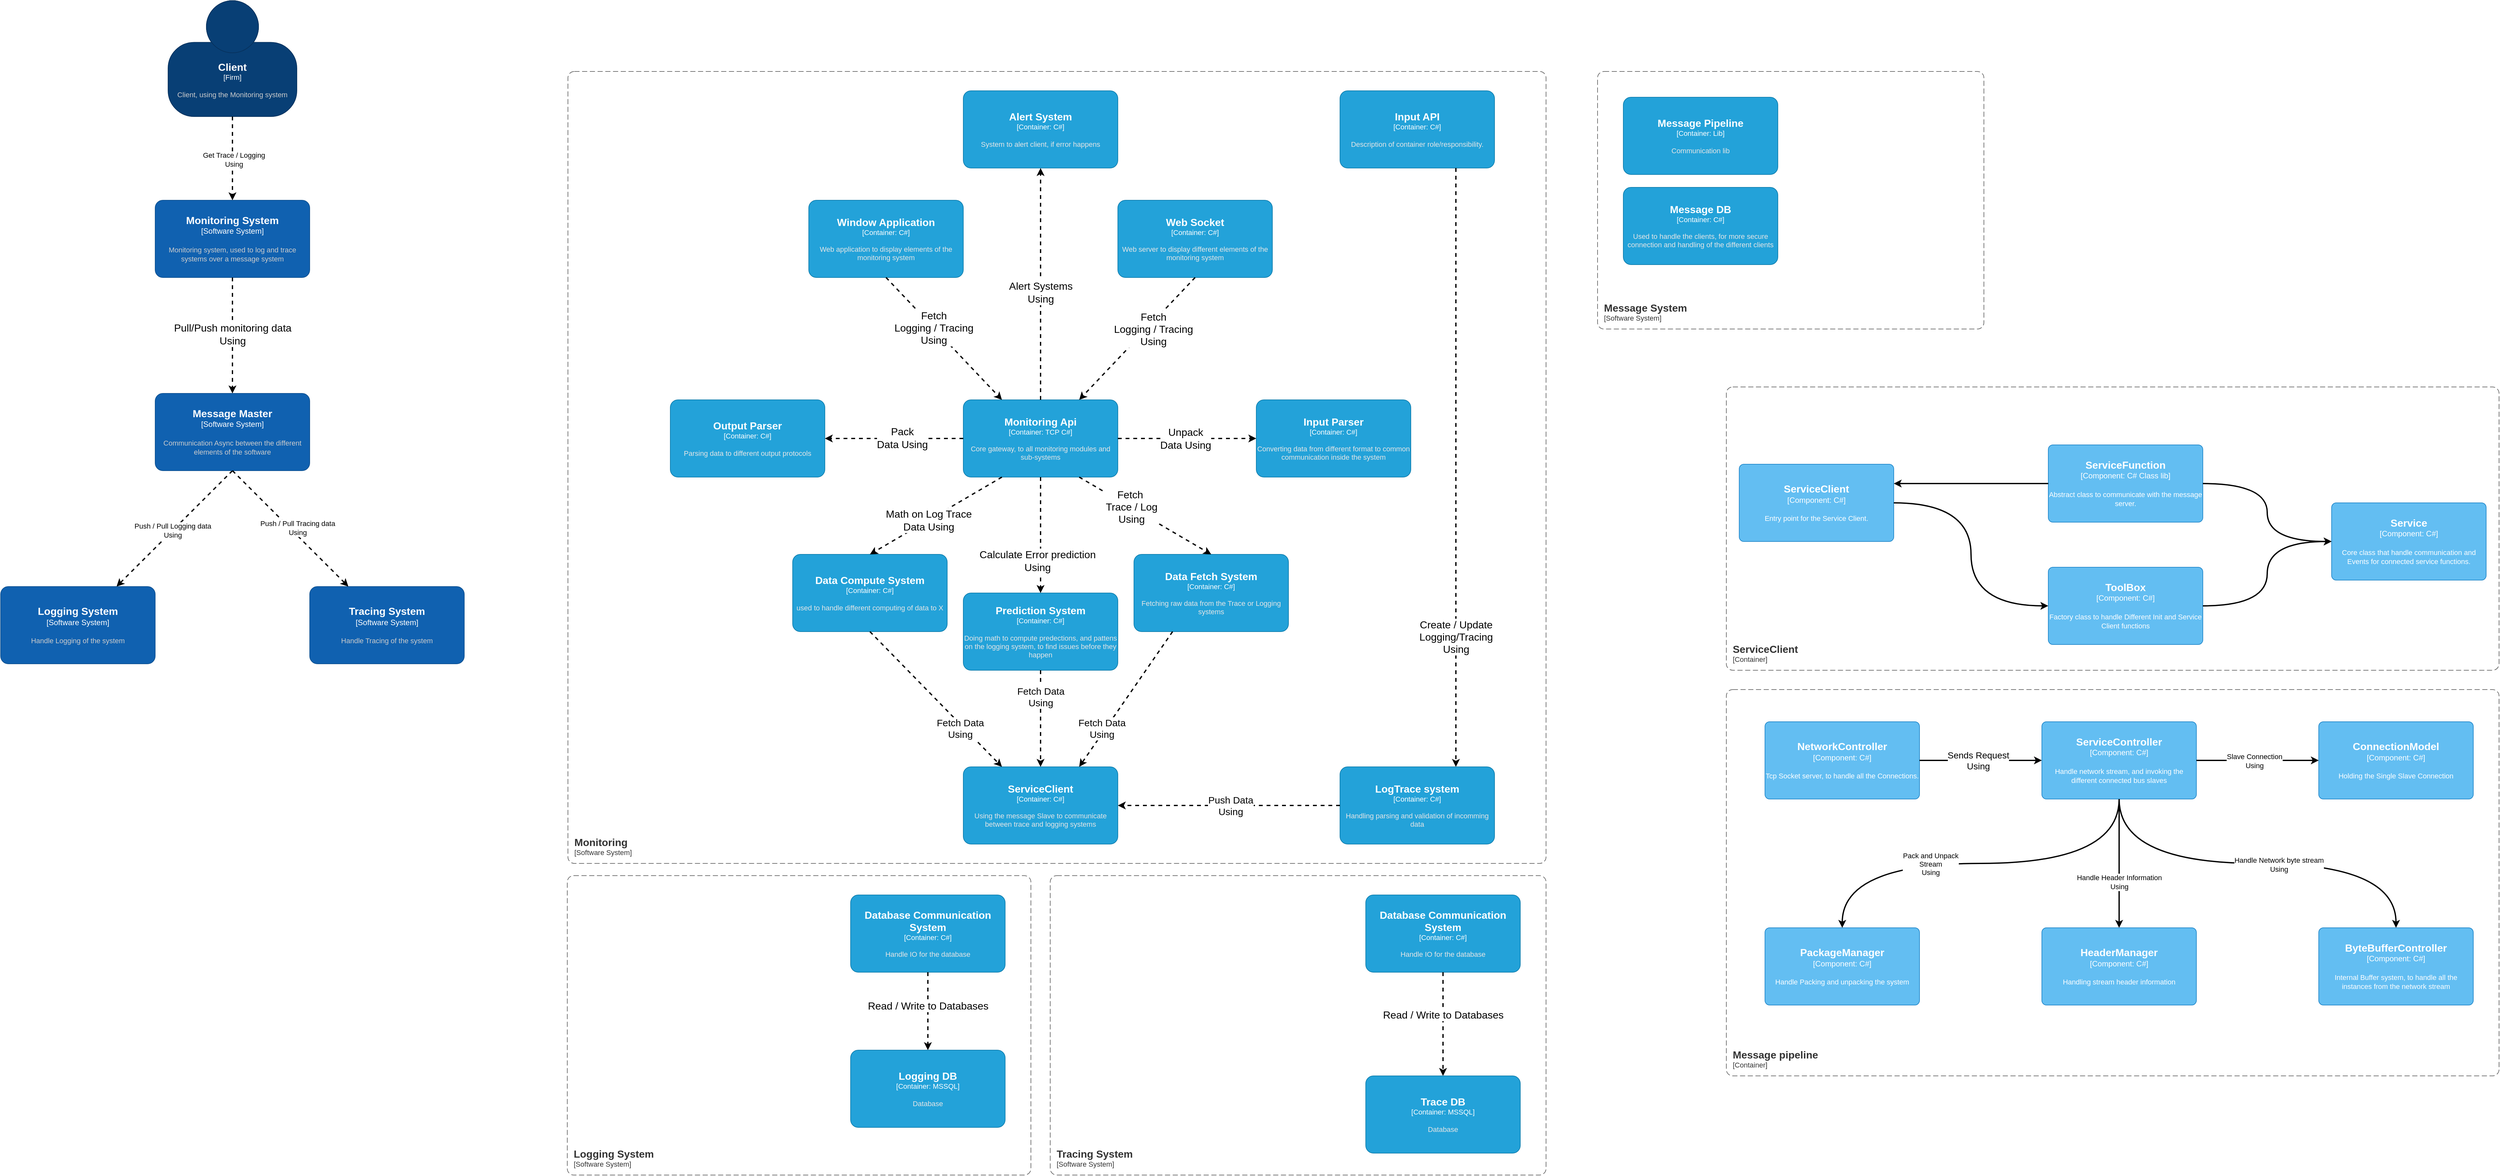 <mxfile version="23.0.2" type="device" pages="3">
  <diagram name="C4" id="QQ18SU2238n26dOvfk-c">
    <mxGraphModel dx="7137" dy="3902" grid="1" gridSize="10" guides="1" tooltips="1" connect="1" arrows="1" fold="1" page="1" pageScale="1" pageWidth="827" pageHeight="1169" math="0" shadow="0">
      <root>
        <mxCell id="0" />
        <mxCell id="1" parent="0" />
        <object placeholders="1" c4Name="Client" c4Type="Firm" c4Description="Client, using the Monitoring system" label="&lt;font style=&quot;font-size: 16px&quot;&gt;&lt;b&gt;%c4Name%&lt;/b&gt;&lt;/font&gt;&lt;div&gt;[%c4Type%]&lt;/div&gt;&lt;br&gt;&lt;div&gt;&lt;font style=&quot;font-size: 11px&quot;&gt;&lt;font color=&quot;#cccccc&quot;&gt;%c4Description%&lt;/font&gt;&lt;/div&gt;" id="Dx7nWlKRmsDvcIgzVXrZ-1">
          <mxCell style="html=1;fontSize=11;dashed=0;whiteSpace=wrap;fillColor=#083F75;strokeColor=#06315C;fontColor=#ffffff;shape=mxgraph.c4.person2;align=center;metaEdit=1;points=[[0.5,0,0],[1,0.5,0],[1,0.75,0],[0.75,1,0],[0.5,1,0],[0.25,1,0],[0,0.75,0],[0,0.5,0]];resizable=0;" parent="1" vertex="1">
            <mxGeometry x="300" y="-190" width="200" height="180" as="geometry" />
          </mxCell>
        </object>
        <object placeholders="1" c4Name="Monitoring System" c4Type="Software System" c4Description="Monitoring system, used to log and trace systems over a message system" label="&lt;font style=&quot;font-size: 16px&quot;&gt;&lt;b&gt;%c4Name%&lt;/b&gt;&lt;/font&gt;&lt;div&gt;[%c4Type%]&lt;/div&gt;&lt;br&gt;&lt;div&gt;&lt;font style=&quot;font-size: 11px&quot;&gt;&lt;font color=&quot;#cccccc&quot;&gt;%c4Description%&lt;/font&gt;&lt;/div&gt;" id="Dx7nWlKRmsDvcIgzVXrZ-2">
          <mxCell style="rounded=1;whiteSpace=wrap;html=1;labelBackgroundColor=none;fillColor=#1061B0;fontColor=#ffffff;align=center;arcSize=10;strokeColor=#0D5091;metaEdit=1;resizable=0;points=[[0.25,0,0],[0.5,0,0],[0.75,0,0],[1,0.25,0],[1,0.5,0],[1,0.75,0],[0.75,1,0],[0.5,1,0],[0.25,1,0],[0,0.75,0],[0,0.5,0],[0,0.25,0]];" parent="1" vertex="1">
            <mxGeometry x="280" y="120" width="240" height="120" as="geometry" />
          </mxCell>
        </object>
        <mxCell id="Dx7nWlKRmsDvcIgzVXrZ-7" style="rounded=0;orthogonalLoop=1;jettySize=auto;html=1;exitX=0.5;exitY=1;exitDx=0;exitDy=0;exitPerimeter=0;strokeWidth=2;dashed=1;" parent="1" source="Dx7nWlKRmsDvcIgzVXrZ-4" target="Dx7nWlKRmsDvcIgzVXrZ-5" edge="1">
          <mxGeometry relative="1" as="geometry" />
        </mxCell>
        <mxCell id="Dx7nWlKRmsDvcIgzVXrZ-45" value="Push / Pull Logging data&lt;br&gt;Using" style="edgeLabel;html=1;align=center;verticalAlign=middle;resizable=0;points=[];fontSize=11;fontFamily=Helvetica;fontColor=default;" parent="Dx7nWlKRmsDvcIgzVXrZ-7" vertex="1" connectable="0">
          <mxGeometry x="0.035" y="-1" relative="1" as="geometry">
            <mxPoint as="offset" />
          </mxGeometry>
        </mxCell>
        <object placeholders="1" c4Name="Message Master" c4Type="Software System" c4Description="Communication Async between the different elements of the software" label="&lt;font style=&quot;font-size: 16px&quot;&gt;&lt;b&gt;%c4Name%&lt;/b&gt;&lt;/font&gt;&lt;div&gt;[%c4Type%]&lt;/div&gt;&lt;br&gt;&lt;div&gt;&lt;font style=&quot;font-size: 11px&quot;&gt;&lt;font color=&quot;#cccccc&quot;&gt;%c4Description%&lt;/font&gt;&lt;/div&gt;" id="Dx7nWlKRmsDvcIgzVXrZ-4">
          <mxCell style="rounded=1;whiteSpace=wrap;html=1;labelBackgroundColor=none;fillColor=#1061B0;fontColor=#ffffff;align=center;arcSize=10;strokeColor=#0D5091;metaEdit=1;resizable=0;points=[[0.25,0,0],[0.5,0,0],[0.75,0,0],[1,0.25,0],[1,0.5,0],[1,0.75,0],[0.75,1,0],[0.5,1,0],[0.25,1,0],[0,0.75,0],[0,0.5,0],[0,0.25,0]];" parent="1" vertex="1">
            <mxGeometry x="280" y="420" width="240" height="120" as="geometry" />
          </mxCell>
        </object>
        <object placeholders="1" c4Name="Logging System" c4Type="Software System" c4Description="Handle Logging of the system" label="&lt;font style=&quot;font-size: 16px&quot;&gt;&lt;b&gt;%c4Name%&lt;/b&gt;&lt;/font&gt;&lt;div&gt;[%c4Type%]&lt;/div&gt;&lt;br&gt;&lt;div&gt;&lt;font style=&quot;font-size: 11px&quot;&gt;&lt;font color=&quot;#cccccc&quot;&gt;%c4Description%&lt;/font&gt;&lt;/div&gt;" id="Dx7nWlKRmsDvcIgzVXrZ-5">
          <mxCell style="rounded=1;whiteSpace=wrap;html=1;labelBackgroundColor=none;fillColor=#1061B0;fontColor=#ffffff;align=center;arcSize=10;strokeColor=#0D5091;metaEdit=1;resizable=0;points=[[0.25,0,0],[0.5,0,0],[0.75,0,0],[1,0.25,0],[1,0.5,0],[1,0.75,0],[0.75,1,0],[0.5,1,0],[0.25,1,0],[0,0.75,0],[0,0.5,0],[0,0.25,0]];" parent="1" vertex="1">
            <mxGeometry x="40" y="720" width="240" height="120" as="geometry" />
          </mxCell>
        </object>
        <object placeholders="1" c4Name="Tracing System" c4Type="Software System" c4Description="Handle Tracing of the system" label="&lt;font style=&quot;font-size: 16px&quot;&gt;&lt;b&gt;%c4Name%&lt;/b&gt;&lt;/font&gt;&lt;div&gt;[%c4Type%]&lt;/div&gt;&lt;br&gt;&lt;div&gt;&lt;font style=&quot;font-size: 11px&quot;&gt;&lt;font color=&quot;#cccccc&quot;&gt;%c4Description%&lt;/font&gt;&lt;/div&gt;" id="Dx7nWlKRmsDvcIgzVXrZ-6">
          <mxCell style="rounded=1;whiteSpace=wrap;html=1;labelBackgroundColor=none;fillColor=#1061B0;fontColor=#ffffff;align=center;arcSize=10;strokeColor=#0D5091;metaEdit=1;resizable=0;points=[[0.25,0,0],[0.5,0,0],[0.75,0,0],[1,0.25,0],[1,0.5,0],[1,0.75,0],[0.75,1,0],[0.5,1,0],[0.25,1,0],[0,0.75,0],[0,0.5,0],[0,0.25,0]];" parent="1" vertex="1">
            <mxGeometry x="520" y="720" width="240" height="120" as="geometry" />
          </mxCell>
        </object>
        <mxCell id="Dx7nWlKRmsDvcIgzVXrZ-8" style="edgeStyle=none;shape=connector;rounded=0;orthogonalLoop=1;jettySize=auto;html=1;exitX=0.5;exitY=1;exitDx=0;exitDy=0;exitPerimeter=0;entryX=0.5;entryY=0;entryDx=0;entryDy=0;entryPerimeter=0;dashed=1;labelBackgroundColor=default;strokeColor=default;strokeWidth=2;align=center;verticalAlign=middle;fontFamily=Helvetica;fontSize=11;fontColor=default;endArrow=classic;" parent="1" source="Dx7nWlKRmsDvcIgzVXrZ-2" target="Dx7nWlKRmsDvcIgzVXrZ-4" edge="1">
          <mxGeometry relative="1" as="geometry" />
        </mxCell>
        <mxCell id="Dx7nWlKRmsDvcIgzVXrZ-9" value="&lt;font style=&quot;font-size: 16px;&quot;&gt;Pull/Push monitoring data&lt;br&gt;Using&lt;br&gt;&lt;/font&gt;" style="edgeLabel;html=1;align=center;verticalAlign=middle;resizable=0;points=[];fontSize=11;fontFamily=Helvetica;fontColor=default;" parent="Dx7nWlKRmsDvcIgzVXrZ-8" vertex="1" connectable="0">
          <mxGeometry x="-0.029" relative="1" as="geometry">
            <mxPoint as="offset" />
          </mxGeometry>
        </mxCell>
        <mxCell id="Dx7nWlKRmsDvcIgzVXrZ-10" style="edgeStyle=none;shape=connector;rounded=0;orthogonalLoop=1;jettySize=auto;html=1;exitX=0.5;exitY=1;exitDx=0;exitDy=0;exitPerimeter=0;entryX=0.25;entryY=0;entryDx=0;entryDy=0;entryPerimeter=0;dashed=1;labelBackgroundColor=default;strokeColor=default;strokeWidth=2;align=center;verticalAlign=middle;fontFamily=Helvetica;fontSize=11;fontColor=default;endArrow=classic;" parent="1" source="Dx7nWlKRmsDvcIgzVXrZ-4" target="Dx7nWlKRmsDvcIgzVXrZ-6" edge="1">
          <mxGeometry relative="1" as="geometry" />
        </mxCell>
        <mxCell id="Dx7nWlKRmsDvcIgzVXrZ-46" value="Push / Pull Tracing data&lt;br&gt;Using" style="edgeLabel;html=1;align=center;verticalAlign=middle;resizable=0;points=[];fontSize=11;fontFamily=Helvetica;fontColor=default;" parent="Dx7nWlKRmsDvcIgzVXrZ-10" vertex="1" connectable="0">
          <mxGeometry x="-0.149" y="1" relative="1" as="geometry">
            <mxPoint x="23" y="13" as="offset" />
          </mxGeometry>
        </mxCell>
        <object placeholders="1" c4Name="Monitoring" c4Type="SystemScopeBoundary" c4Application="Software System" label="&lt;font style=&quot;font-size: 16px&quot;&gt;&lt;b&gt;&lt;div style=&quot;text-align: left&quot;&gt;%c4Name%&lt;/div&gt;&lt;/b&gt;&lt;/font&gt;&lt;div style=&quot;text-align: left&quot;&gt;[%c4Application%]&lt;/div&gt;" id="Dx7nWlKRmsDvcIgzVXrZ-11">
          <mxCell style="rounded=1;fontSize=11;whiteSpace=wrap;html=1;dashed=1;arcSize=20;fillColor=none;strokeColor=#666666;fontColor=#333333;labelBackgroundColor=none;align=left;verticalAlign=bottom;labelBorderColor=none;spacingTop=0;spacing=10;dashPattern=8 4;metaEdit=1;rotatable=0;perimeter=rectanglePerimeter;noLabel=0;labelPadding=0;allowArrows=0;connectable=0;expand=0;recursiveResize=0;editable=1;pointerEvents=0;absoluteArcSize=1;points=[[0.25,0,0],[0.5,0,0],[0.75,0,0],[1,0.25,0],[1,0.5,0],[1,0.75,0],[0.75,1,0],[0.5,1,0],[0.25,1,0],[0,0.75,0],[0,0.5,0],[0,0.25,0]];fontFamily=Helvetica;" parent="1" vertex="1">
            <mxGeometry x="921" y="-80" width="1519" height="1230" as="geometry" />
          </mxCell>
        </object>
        <object placeholders="1" c4Name="Output Parser" c4Type="Container" c4Technology="C#" c4Description="Parsing data to different output protocols" label="&lt;font style=&quot;font-size: 16px&quot;&gt;&lt;b&gt;%c4Name%&lt;/b&gt;&lt;/font&gt;&lt;div&gt;[%c4Type%: %c4Technology%]&lt;/div&gt;&lt;br&gt;&lt;div&gt;&lt;font style=&quot;font-size: 11px&quot;&gt;&lt;font color=&quot;#E6E6E6&quot;&gt;%c4Description%&lt;/font&gt;&lt;/div&gt;" id="Dx7nWlKRmsDvcIgzVXrZ-16">
          <mxCell style="rounded=1;whiteSpace=wrap;html=1;fontSize=11;labelBackgroundColor=none;fillColor=#23A2D9;fontColor=#ffffff;align=center;arcSize=10;strokeColor=#0E7DAD;metaEdit=1;resizable=0;points=[[0.25,0,0],[0.5,0,0],[0.75,0,0],[1,0.25,0],[1,0.5,0],[1,0.75,0],[0.75,1,0],[0.5,1,0],[0.25,1,0],[0,0.75,0],[0,0.5,0],[0,0.25,0]];verticalAlign=middle;fontFamily=Helvetica;" parent="1" vertex="1">
            <mxGeometry x="1080" y="430" width="240" height="120" as="geometry" />
          </mxCell>
        </object>
        <mxCell id="Dx7nWlKRmsDvcIgzVXrZ-17" style="edgeStyle=none;shape=connector;rounded=0;orthogonalLoop=1;jettySize=auto;html=1;exitX=0.5;exitY=1;exitDx=0;exitDy=0;exitPerimeter=0;entryX=0.5;entryY=0;entryDx=0;entryDy=0;entryPerimeter=0;dashed=1;labelBackgroundColor=default;strokeColor=default;strokeWidth=2;align=center;verticalAlign=middle;fontFamily=Helvetica;fontSize=11;fontColor=default;endArrow=classic;" parent="1" source="Dx7nWlKRmsDvcIgzVXrZ-1" target="Dx7nWlKRmsDvcIgzVXrZ-2" edge="1">
          <mxGeometry relative="1" as="geometry" />
        </mxCell>
        <mxCell id="Dx7nWlKRmsDvcIgzVXrZ-18" value="Get Trace / Logging&lt;br&gt;Using" style="edgeLabel;html=1;align=center;verticalAlign=middle;resizable=0;points=[];fontSize=11;fontFamily=Helvetica;fontColor=default;" parent="Dx7nWlKRmsDvcIgzVXrZ-17" vertex="1" connectable="0">
          <mxGeometry x="0.031" y="2" relative="1" as="geometry">
            <mxPoint as="offset" />
          </mxGeometry>
        </mxCell>
        <object placeholders="1" c4Name="Data Compute System" c4Type="Container" c4Technology="C#" c4Description="used to handle different computing of data to X" label="&lt;font style=&quot;font-size: 16px&quot;&gt;&lt;b&gt;%c4Name%&lt;/b&gt;&lt;/font&gt;&lt;div&gt;[%c4Type%: %c4Technology%]&lt;/div&gt;&lt;br&gt;&lt;div&gt;&lt;font style=&quot;font-size: 11px&quot;&gt;&lt;font color=&quot;#E6E6E6&quot;&gt;%c4Description%&lt;/font&gt;&lt;/div&gt;" id="Dx7nWlKRmsDvcIgzVXrZ-19">
          <mxCell style="rounded=1;whiteSpace=wrap;html=1;fontSize=11;labelBackgroundColor=none;fillColor=#23A2D9;fontColor=#ffffff;align=center;arcSize=10;strokeColor=#0E7DAD;metaEdit=1;resizable=0;points=[[0.25,0,0],[0.5,0,0],[0.75,0,0],[1,0.25,0],[1,0.5,0],[1,0.75,0],[0.75,1,0],[0.5,1,0],[0.25,1,0],[0,0.75,0],[0,0.5,0],[0,0.25,0]];verticalAlign=middle;fontFamily=Helvetica;" parent="1" vertex="1">
            <mxGeometry x="1270" y="670" width="240" height="120" as="geometry" />
          </mxCell>
        </object>
        <object placeholders="1" c4Name="Monitoring Api" c4Type="Container" c4Technology="TCP C#" c4Description="Core gateway, to all monitoring modules and sub-systems" label="&lt;font style=&quot;font-size: 16px&quot;&gt;&lt;b&gt;%c4Name%&lt;/b&gt;&lt;/font&gt;&lt;div&gt;[%c4Type%: %c4Technology%]&lt;/div&gt;&lt;br&gt;&lt;div&gt;&lt;font style=&quot;font-size: 11px&quot;&gt;&lt;font color=&quot;#E6E6E6&quot;&gt;%c4Description%&lt;/font&gt;&lt;/div&gt;" id="Dx7nWlKRmsDvcIgzVXrZ-20">
          <mxCell style="rounded=1;whiteSpace=wrap;html=1;fontSize=11;labelBackgroundColor=none;fillColor=#23A2D9;fontColor=#ffffff;align=center;arcSize=10;strokeColor=#0E7DAD;metaEdit=1;resizable=0;points=[[0.25,0,0],[0.5,0,0],[0.75,0,0],[1,0.25,0],[1,0.5,0],[1,0.75,0],[0.75,1,0],[0.5,1,0],[0.25,1,0],[0,0.75,0],[0,0.5,0],[0,0.25,0]];verticalAlign=middle;fontFamily=Helvetica;" parent="1" vertex="1">
            <mxGeometry x="1535" y="430" width="240" height="120" as="geometry" />
          </mxCell>
        </object>
        <object placeholders="1" c4Name="Web Socket" c4Type="Container" c4Technology="C#" c4Description="Web server to display different elements of the monitoring system" label="&lt;font style=&quot;font-size: 16px&quot;&gt;&lt;b&gt;%c4Name%&lt;/b&gt;&lt;/font&gt;&lt;div&gt;[%c4Type%: %c4Technology%]&lt;/div&gt;&lt;br&gt;&lt;div&gt;&lt;font style=&quot;font-size: 11px&quot;&gt;&lt;font color=&quot;#E6E6E6&quot;&gt;%c4Description%&lt;/font&gt;&lt;/div&gt;" id="Dx7nWlKRmsDvcIgzVXrZ-21">
          <mxCell style="rounded=1;whiteSpace=wrap;html=1;fontSize=11;labelBackgroundColor=none;fillColor=#23A2D9;fontColor=#ffffff;align=center;arcSize=10;strokeColor=#0E7DAD;metaEdit=1;resizable=0;points=[[0.25,0,0],[0.5,0,0],[0.75,0,0],[1,0.25,0],[1,0.5,0],[1,0.75,0],[0.75,1,0],[0.5,1,0],[0.25,1,0],[0,0.75,0],[0,0.5,0],[0,0.25,0]];verticalAlign=middle;fontFamily=Helvetica;" parent="1" vertex="1">
            <mxGeometry x="1775" y="120" width="240" height="120" as="geometry" />
          </mxCell>
        </object>
        <object placeholders="1" c4Name="Prediction System" c4Type="Container" c4Technology="C#" c4Description="Doing math to compute predections, and pattens on the logging system, to find issues before they happen" label="&lt;font style=&quot;font-size: 16px&quot;&gt;&lt;b&gt;%c4Name%&lt;/b&gt;&lt;/font&gt;&lt;div&gt;[%c4Type%: %c4Technology%]&lt;/div&gt;&lt;br&gt;&lt;div&gt;&lt;font style=&quot;font-size: 11px&quot;&gt;&lt;font color=&quot;#E6E6E6&quot;&gt;%c4Description%&lt;/font&gt;&lt;/div&gt;" id="Dx7nWlKRmsDvcIgzVXrZ-22">
          <mxCell style="rounded=1;whiteSpace=wrap;html=1;fontSize=11;labelBackgroundColor=none;fillColor=#23A2D9;fontColor=#ffffff;align=center;arcSize=10;strokeColor=#0E7DAD;metaEdit=1;resizable=0;points=[[0.25,0,0],[0.5,0,0],[0.75,0,0],[1,0.25,0],[1,0.5,0],[1,0.75,0],[0.75,1,0],[0.5,1,0],[0.25,1,0],[0,0.75,0],[0,0.5,0],[0,0.25,0]];verticalAlign=middle;fontFamily=Helvetica;" parent="1" vertex="1">
            <mxGeometry x="1535" y="730" width="240" height="120" as="geometry" />
          </mxCell>
        </object>
        <object placeholders="1" c4Name="Window Application" c4Type="Container" c4Technology="C#" c4Description="Web application to display elements of the monitoring system" label="&lt;font style=&quot;font-size: 16px&quot;&gt;&lt;b&gt;%c4Name%&lt;/b&gt;&lt;/font&gt;&lt;div&gt;[%c4Type%: %c4Technology%]&lt;/div&gt;&lt;br&gt;&lt;div&gt;&lt;font style=&quot;font-size: 11px&quot;&gt;&lt;font color=&quot;#E6E6E6&quot;&gt;%c4Description%&lt;/font&gt;&lt;/div&gt;" id="Dx7nWlKRmsDvcIgzVXrZ-24">
          <mxCell style="rounded=1;whiteSpace=wrap;html=1;fontSize=11;labelBackgroundColor=none;fillColor=#23A2D9;fontColor=#ffffff;align=center;arcSize=10;strokeColor=#0E7DAD;metaEdit=1;resizable=0;points=[[0.25,0,0],[0.5,0,0],[0.75,0,0],[1,0.25,0],[1,0.5,0],[1,0.75,0],[0.75,1,0],[0.5,1,0],[0.25,1,0],[0,0.75,0],[0,0.5,0],[0,0.25,0]];verticalAlign=middle;fontFamily=Helvetica;" parent="1" vertex="1">
            <mxGeometry x="1295" y="120" width="240" height="120" as="geometry" />
          </mxCell>
        </object>
        <object placeholders="1" c4Name="Data Fetch System" c4Type="Container" c4Technology="C#" c4Description="Fetching raw data from the Trace or Logging systems" label="&lt;font style=&quot;font-size: 16px&quot;&gt;&lt;b&gt;%c4Name%&lt;/b&gt;&lt;/font&gt;&lt;div&gt;[%c4Type%: %c4Technology%]&lt;/div&gt;&lt;br&gt;&lt;div&gt;&lt;font style=&quot;font-size: 11px&quot;&gt;&lt;font color=&quot;#E6E6E6&quot;&gt;%c4Description%&lt;/font&gt;&lt;/div&gt;" id="Dx7nWlKRmsDvcIgzVXrZ-25">
          <mxCell style="rounded=1;whiteSpace=wrap;html=1;fontSize=11;labelBackgroundColor=none;fillColor=#23A2D9;fontColor=#ffffff;align=center;arcSize=10;strokeColor=#0E7DAD;metaEdit=1;resizable=0;points=[[0.25,0,0],[0.5,0,0],[0.75,0,0],[1,0.25,0],[1,0.5,0],[1,0.75,0],[0.75,1,0],[0.5,1,0],[0.25,1,0],[0,0.75,0],[0,0.5,0],[0,0.25,0]];verticalAlign=middle;fontFamily=Helvetica;" parent="1" vertex="1">
            <mxGeometry x="1800" y="670" width="240" height="120" as="geometry" />
          </mxCell>
        </object>
        <object placeholders="1" c4Name="Logging System" c4Type="SystemScopeBoundary" c4Application="Software System" label="&lt;font style=&quot;font-size: 16px&quot;&gt;&lt;b&gt;&lt;div style=&quot;text-align: left&quot;&gt;%c4Name%&lt;/div&gt;&lt;/b&gt;&lt;/font&gt;&lt;div style=&quot;text-align: left&quot;&gt;[%c4Application%]&lt;/div&gt;" id="Dx7nWlKRmsDvcIgzVXrZ-32">
          <mxCell style="rounded=1;fontSize=11;whiteSpace=wrap;html=1;dashed=1;arcSize=20;fillColor=none;strokeColor=#666666;fontColor=#333333;labelBackgroundColor=none;align=left;verticalAlign=bottom;labelBorderColor=none;spacingTop=0;spacing=10;dashPattern=8 4;metaEdit=1;rotatable=0;perimeter=rectanglePerimeter;noLabel=0;labelPadding=0;allowArrows=0;connectable=0;expand=0;recursiveResize=0;editable=1;pointerEvents=0;absoluteArcSize=1;points=[[0.25,0,0],[0.5,0,0],[0.75,0,0],[1,0.25,0],[1,0.5,0],[1,0.75,0],[0.75,1,0],[0.5,1,0],[0.25,1,0],[0,0.75,0],[0,0.5,0],[0,0.25,0]];fontFamily=Helvetica;" parent="1" vertex="1">
            <mxGeometry x="920" y="1169" width="720" height="465" as="geometry" />
          </mxCell>
        </object>
        <object placeholders="1" c4Name="Message System" c4Type="SystemScopeBoundary" c4Application="Software System" label="&lt;font style=&quot;font-size: 16px&quot;&gt;&lt;b&gt;&lt;div style=&quot;text-align: left&quot;&gt;%c4Name%&lt;/div&gt;&lt;/b&gt;&lt;/font&gt;&lt;div style=&quot;text-align: left&quot;&gt;[%c4Application%]&lt;/div&gt;" id="Dx7nWlKRmsDvcIgzVXrZ-34">
          <mxCell style="rounded=1;fontSize=11;whiteSpace=wrap;html=1;dashed=1;arcSize=20;fillColor=none;strokeColor=#666666;fontColor=#333333;labelBackgroundColor=none;align=left;verticalAlign=bottom;labelBorderColor=none;spacingTop=0;spacing=10;dashPattern=8 4;metaEdit=1;rotatable=0;perimeter=rectanglePerimeter;noLabel=0;labelPadding=0;allowArrows=0;connectable=0;expand=0;recursiveResize=0;editable=1;pointerEvents=0;absoluteArcSize=1;points=[[0.25,0,0],[0.5,0,0],[0.75,0,0],[1,0.25,0],[1,0.5,0],[1,0.75,0],[0.75,1,0],[0.5,1,0],[0.25,1,0],[0,0.75,0],[0,0.5,0],[0,0.25,0]];fontFamily=Helvetica;" parent="1" vertex="1">
            <mxGeometry x="2520" y="-80" width="600" height="400" as="geometry" />
          </mxCell>
        </object>
        <object placeholders="1" c4Name="Message Pipeline" c4Type="Container" c4Technology="Lib" c4Description="Communication lib" label="&lt;font style=&quot;font-size: 16px&quot;&gt;&lt;b&gt;%c4Name%&lt;/b&gt;&lt;/font&gt;&lt;div&gt;[%c4Type%: %c4Technology%]&lt;/div&gt;&lt;br&gt;&lt;div&gt;&lt;font style=&quot;font-size: 11px&quot;&gt;&lt;font color=&quot;#E6E6E6&quot;&gt;%c4Description%&lt;/font&gt;&lt;/div&gt;" id="Dx7nWlKRmsDvcIgzVXrZ-35">
          <mxCell style="rounded=1;whiteSpace=wrap;html=1;fontSize=11;labelBackgroundColor=none;fillColor=#23A2D9;fontColor=#ffffff;align=center;arcSize=10;strokeColor=#0E7DAD;metaEdit=1;resizable=0;points=[[0.25,0,0],[0.5,0,0],[0.75,0,0],[1,0.25,0],[1,0.5,0],[1,0.75,0],[0.75,1,0],[0.5,1,0],[0.25,1,0],[0,0.75,0],[0,0.5,0],[0,0.25,0]];verticalAlign=middle;fontFamily=Helvetica;" parent="1" vertex="1">
            <mxGeometry x="2560" y="-40" width="240" height="120" as="geometry" />
          </mxCell>
        </object>
        <object placeholders="1" c4Name="Database Communication System" c4Type="Container" c4Technology="C#" c4Description="Handle IO for the database" label="&lt;font style=&quot;font-size: 16px&quot;&gt;&lt;b&gt;%c4Name%&lt;/b&gt;&lt;/font&gt;&lt;div&gt;[%c4Type%: %c4Technology%]&lt;/div&gt;&lt;br&gt;&lt;div&gt;&lt;font style=&quot;font-size: 11px&quot;&gt;&lt;font color=&quot;#E6E6E6&quot;&gt;%c4Description%&lt;/font&gt;&lt;/div&gt;" id="Dx7nWlKRmsDvcIgzVXrZ-51">
          <mxCell style="rounded=1;whiteSpace=wrap;html=1;fontSize=11;labelBackgroundColor=none;fillColor=#23A2D9;fontColor=#ffffff;align=center;arcSize=10;strokeColor=#0E7DAD;metaEdit=1;resizable=0;points=[[0.25,0,0],[0.5,0,0],[0.75,0,0],[1,0.25,0],[1,0.5,0],[1,0.75,0],[0.75,1,0],[0.5,1,0],[0.25,1,0],[0,0.75,0],[0,0.5,0],[0,0.25,0]];verticalAlign=middle;fontFamily=Helvetica;" parent="1" vertex="1">
            <mxGeometry x="1360" y="1199" width="240" height="120" as="geometry" />
          </mxCell>
        </object>
        <object placeholders="1" c4Name="LogTrace system" c4Type="Container" c4Technology="C#" c4Description="Handling parsing and validation of incomming data" label="&lt;font style=&quot;font-size: 16px&quot;&gt;&lt;b&gt;%c4Name%&lt;/b&gt;&lt;/font&gt;&lt;div&gt;[%c4Type%: %c4Technology%]&lt;/div&gt;&lt;br&gt;&lt;div&gt;&lt;font style=&quot;font-size: 11px&quot;&gt;&lt;font color=&quot;#E6E6E6&quot;&gt;%c4Description%&lt;/font&gt;&lt;/div&gt;" id="Dx7nWlKRmsDvcIgzVXrZ-62">
          <mxCell style="rounded=1;whiteSpace=wrap;html=1;fontSize=11;labelBackgroundColor=none;fillColor=#23A2D9;fontColor=#ffffff;align=center;arcSize=10;strokeColor=#0E7DAD;metaEdit=1;resizable=0;points=[[0.25,0,0],[0.5,0,0],[0.75,0,0],[1,0.25,0],[1,0.5,0],[1,0.75,0],[0.75,1,0],[0.5,1,0],[0.25,1,0],[0,0.75,0],[0,0.5,0],[0,0.25,0]];verticalAlign=middle;fontFamily=Helvetica;" parent="1" vertex="1">
            <mxGeometry x="2120" y="1000" width="240" height="120" as="geometry" />
          </mxCell>
        </object>
        <object placeholders="1" c4Name="Logging DB" c4Type="Container" c4Technology="MSSQL" c4Description="Database" label="&lt;font style=&quot;font-size: 16px&quot;&gt;&lt;b&gt;%c4Name%&lt;/b&gt;&lt;/font&gt;&lt;div&gt;[%c4Type%: %c4Technology%]&lt;/div&gt;&lt;br&gt;&lt;div&gt;&lt;font style=&quot;font-size: 11px&quot;&gt;&lt;font color=&quot;#E6E6E6&quot;&gt;%c4Description%&lt;/font&gt;&lt;/div&gt;" id="Dx7nWlKRmsDvcIgzVXrZ-67">
          <mxCell style="rounded=1;whiteSpace=wrap;html=1;fontSize=11;labelBackgroundColor=none;fillColor=#23A2D9;fontColor=#ffffff;align=center;arcSize=10;strokeColor=#0E7DAD;metaEdit=1;resizable=0;points=[[0.25,0,0],[0.5,0,0],[0.75,0,0],[1,0.25,0],[1,0.5,0],[1,0.75,0],[0.75,1,0],[0.5,1,0],[0.25,1,0],[0,0.75,0],[0,0.5,0],[0,0.25,0]];verticalAlign=middle;fontFamily=Helvetica;" parent="1" vertex="1">
            <mxGeometry x="1360" y="1440" width="240" height="120" as="geometry" />
          </mxCell>
        </object>
        <mxCell id="Dx7nWlKRmsDvcIgzVXrZ-69" style="edgeStyle=none;shape=connector;rounded=0;orthogonalLoop=1;jettySize=auto;html=1;exitX=0.5;exitY=1;exitDx=0;exitDy=0;exitPerimeter=0;entryX=0.5;entryY=0;entryDx=0;entryDy=0;entryPerimeter=0;dashed=1;labelBackgroundColor=default;strokeColor=default;strokeWidth=2;align=center;verticalAlign=middle;fontFamily=Helvetica;fontSize=11;fontColor=default;endArrow=classic;" parent="1" source="Dx7nWlKRmsDvcIgzVXrZ-51" target="Dx7nWlKRmsDvcIgzVXrZ-67" edge="1">
          <mxGeometry relative="1" as="geometry" />
        </mxCell>
        <mxCell id="Dx7nWlKRmsDvcIgzVXrZ-163" value="Read / Write to Databases" style="edgeLabel;html=1;align=center;verticalAlign=middle;resizable=0;points=[];fontSize=16;fontFamily=Helvetica;fontColor=default;" parent="Dx7nWlKRmsDvcIgzVXrZ-69" vertex="1" connectable="0">
          <mxGeometry x="-0.3" y="1" relative="1" as="geometry">
            <mxPoint x="-1" y="9" as="offset" />
          </mxGeometry>
        </mxCell>
        <object placeholders="1" c4Name="ServiceClient" c4Type="Container" c4Technology="C#" c4Description="Using the message Slave to communicate between trace and logging systems" label="&lt;font style=&quot;font-size: 16px&quot;&gt;&lt;b&gt;%c4Name%&lt;/b&gt;&lt;/font&gt;&lt;div&gt;[%c4Type%: %c4Technology%]&lt;/div&gt;&lt;br&gt;&lt;div&gt;&lt;font style=&quot;font-size: 11px&quot;&gt;&lt;font color=&quot;#E6E6E6&quot;&gt;%c4Description%&lt;/font&gt;&lt;/div&gt;" id="Dx7nWlKRmsDvcIgzVXrZ-74">
          <mxCell style="rounded=1;whiteSpace=wrap;html=1;fontSize=11;labelBackgroundColor=none;fillColor=#23A2D9;fontColor=#ffffff;align=center;arcSize=10;strokeColor=#0E7DAD;metaEdit=1;resizable=0;points=[[0.25,0,0],[0.5,0,0],[0.75,0,0],[1,0.25,0],[1,0.5,0],[1,0.75,0],[0.75,1,0],[0.5,1,0],[0.25,1,0],[0,0.75,0],[0,0.5,0],[0,0.25,0]];verticalAlign=middle;fontFamily=Helvetica;" parent="1" vertex="1">
            <mxGeometry x="1535" y="1000" width="240" height="120" as="geometry" />
          </mxCell>
        </object>
        <mxCell id="Dx7nWlKRmsDvcIgzVXrZ-75" style="edgeStyle=none;shape=connector;rounded=0;orthogonalLoop=1;jettySize=auto;html=1;exitX=0.5;exitY=1;exitDx=0;exitDy=0;exitPerimeter=0;entryX=0.25;entryY=0;entryDx=0;entryDy=0;entryPerimeter=0;dashed=1;labelBackgroundColor=default;strokeColor=default;strokeWidth=2;align=center;verticalAlign=middle;fontFamily=Helvetica;fontSize=11;fontColor=default;endArrow=classic;" parent="1" source="Dx7nWlKRmsDvcIgzVXrZ-19" target="Dx7nWlKRmsDvcIgzVXrZ-74" edge="1">
          <mxGeometry relative="1" as="geometry" />
        </mxCell>
        <mxCell id="Dx7nWlKRmsDvcIgzVXrZ-81" value="&lt;font style=&quot;font-size: 15px;&quot;&gt;Fetch Data&lt;br&gt;Using&lt;br&gt;&lt;/font&gt;" style="edgeLabel;html=1;align=center;verticalAlign=middle;resizable=0;points=[];fontSize=11;fontFamily=Helvetica;fontColor=default;" parent="Dx7nWlKRmsDvcIgzVXrZ-75" vertex="1" connectable="0">
          <mxGeometry x="-0.032" y="-2" relative="1" as="geometry">
            <mxPoint x="42" y="47" as="offset" />
          </mxGeometry>
        </mxCell>
        <mxCell id="Dx7nWlKRmsDvcIgzVXrZ-76" style="edgeStyle=none;shape=connector;rounded=0;orthogonalLoop=1;jettySize=auto;html=1;exitX=0.5;exitY=1;exitDx=0;exitDy=0;exitPerimeter=0;entryX=0.5;entryY=0;entryDx=0;entryDy=0;entryPerimeter=0;dashed=1;labelBackgroundColor=default;strokeColor=default;strokeWidth=2;align=center;verticalAlign=middle;fontFamily=Helvetica;fontSize=11;fontColor=default;endArrow=classic;" parent="1" source="Dx7nWlKRmsDvcIgzVXrZ-22" target="Dx7nWlKRmsDvcIgzVXrZ-74" edge="1">
          <mxGeometry relative="1" as="geometry" />
        </mxCell>
        <mxCell id="Dx7nWlKRmsDvcIgzVXrZ-82" value="&lt;font style=&quot;font-size: 15px;&quot;&gt;Fetch Data&lt;br&gt;Using&lt;br&gt;&lt;/font&gt;" style="edgeLabel;html=1;align=center;verticalAlign=middle;resizable=0;points=[];fontSize=11;fontFamily=Helvetica;fontColor=default;" parent="Dx7nWlKRmsDvcIgzVXrZ-76" vertex="1" connectable="0">
          <mxGeometry x="-0.049" relative="1" as="geometry">
            <mxPoint y="-31" as="offset" />
          </mxGeometry>
        </mxCell>
        <mxCell id="Dx7nWlKRmsDvcIgzVXrZ-77" style="edgeStyle=none;shape=connector;rounded=0;orthogonalLoop=1;jettySize=auto;html=1;exitX=0.25;exitY=1;exitDx=0;exitDy=0;exitPerimeter=0;entryX=0.75;entryY=0;entryDx=0;entryDy=0;entryPerimeter=0;dashed=1;labelBackgroundColor=default;strokeColor=default;strokeWidth=2;align=center;verticalAlign=middle;fontFamily=Helvetica;fontSize=11;fontColor=default;endArrow=classic;" parent="1" source="Dx7nWlKRmsDvcIgzVXrZ-25" target="Dx7nWlKRmsDvcIgzVXrZ-74" edge="1">
          <mxGeometry relative="1" as="geometry" />
        </mxCell>
        <mxCell id="Dx7nWlKRmsDvcIgzVXrZ-83" value="&lt;font style=&quot;font-size: 15px;&quot;&gt;Fetch Data&lt;br&gt;Using&lt;br&gt;&lt;/font&gt;" style="edgeLabel;html=1;align=center;verticalAlign=middle;resizable=0;points=[];fontSize=11;fontFamily=Helvetica;fontColor=default;" parent="Dx7nWlKRmsDvcIgzVXrZ-77" vertex="1" connectable="0">
          <mxGeometry x="-0.066" y="2" relative="1" as="geometry">
            <mxPoint x="-44" y="51" as="offset" />
          </mxGeometry>
        </mxCell>
        <mxCell id="Dx7nWlKRmsDvcIgzVXrZ-80" style="edgeStyle=none;shape=connector;rounded=0;orthogonalLoop=1;jettySize=auto;html=1;exitX=0;exitY=0.5;exitDx=0;exitDy=0;exitPerimeter=0;entryX=1;entryY=0.5;entryDx=0;entryDy=0;entryPerimeter=0;dashed=1;labelBackgroundColor=default;strokeColor=default;strokeWidth=2;align=center;verticalAlign=middle;fontFamily=Helvetica;fontSize=11;fontColor=default;endArrow=classic;" parent="1" source="Dx7nWlKRmsDvcIgzVXrZ-62" target="Dx7nWlKRmsDvcIgzVXrZ-74" edge="1">
          <mxGeometry relative="1" as="geometry" />
        </mxCell>
        <mxCell id="Dx7nWlKRmsDvcIgzVXrZ-84" value="&lt;font style=&quot;font-size: 15px;&quot;&gt;Push Data&lt;br&gt;Using&lt;br&gt;&lt;/font&gt;" style="edgeLabel;html=1;align=center;verticalAlign=middle;resizable=0;points=[];fontSize=11;fontFamily=Helvetica;fontColor=default;" parent="Dx7nWlKRmsDvcIgzVXrZ-80" vertex="1" connectable="0">
          <mxGeometry x="-0.013" y="-4" relative="1" as="geometry">
            <mxPoint y="4" as="offset" />
          </mxGeometry>
        </mxCell>
        <object placeholders="1" c4Name="Alert System" c4Type="Container" c4Technology="C#" c4Description="System to alert client, if error happens " label="&lt;font style=&quot;font-size: 16px&quot;&gt;&lt;b&gt;%c4Name%&lt;/b&gt;&lt;/font&gt;&lt;div&gt;[%c4Type%: %c4Technology%]&lt;/div&gt;&lt;br&gt;&lt;div&gt;&lt;font style=&quot;font-size: 11px&quot;&gt;&lt;font color=&quot;#E6E6E6&quot;&gt;%c4Description%&lt;/font&gt;&lt;/div&gt;" id="Dx7nWlKRmsDvcIgzVXrZ-85">
          <mxCell style="rounded=1;whiteSpace=wrap;html=1;fontSize=11;labelBackgroundColor=none;fillColor=#23A2D9;fontColor=#ffffff;align=center;arcSize=10;strokeColor=#0E7DAD;metaEdit=1;resizable=0;points=[[0.25,0,0],[0.5,0,0],[0.75,0,0],[1,0.25,0],[1,0.5,0],[1,0.75,0],[0.75,1,0],[0.5,1,0],[0.25,1,0],[0,0.75,0],[0,0.5,0],[0,0.25,0]];verticalAlign=middle;fontFamily=Helvetica;" parent="1" vertex="1">
            <mxGeometry x="1535" y="-50" width="240" height="120" as="geometry" />
          </mxCell>
        </object>
        <object placeholders="1" c4Name="Input API" c4Type="Container" c4Technology="C#" c4Description="Description of container role/responsibility." label="&lt;font style=&quot;font-size: 16px&quot;&gt;&lt;b&gt;%c4Name%&lt;/b&gt;&lt;/font&gt;&lt;div&gt;[%c4Type%: %c4Technology%]&lt;/div&gt;&lt;br&gt;&lt;div&gt;&lt;font style=&quot;font-size: 11px&quot;&gt;&lt;font color=&quot;#E6E6E6&quot;&gt;%c4Description%&lt;/font&gt;&lt;/div&gt;" id="Dx7nWlKRmsDvcIgzVXrZ-97">
          <mxCell style="rounded=1;whiteSpace=wrap;html=1;fontSize=11;labelBackgroundColor=none;fillColor=#23A2D9;fontColor=#ffffff;align=center;arcSize=10;strokeColor=#0E7DAD;metaEdit=1;resizable=0;points=[[0.25,0,0],[0.5,0,0],[0.75,0,0],[1,0.25,0],[1,0.5,0],[1,0.75,0],[0.75,1,0],[0.5,1,0],[0.25,1,0],[0,0.75,0],[0,0.5,0],[0,0.25,0]];verticalAlign=middle;fontFamily=Helvetica;" parent="1" vertex="1">
            <mxGeometry x="2120" y="-50" width="240" height="120" as="geometry" />
          </mxCell>
        </object>
        <object placeholders="1" c4Name="Input Parser" c4Type="Container" c4Technology="C#" c4Description="Converting data from different format to common communication inside the system" label="&lt;font style=&quot;font-size: 16px&quot;&gt;&lt;b&gt;%c4Name%&lt;/b&gt;&lt;/font&gt;&lt;div&gt;[%c4Type%: %c4Technology%]&lt;/div&gt;&lt;br&gt;&lt;div&gt;&lt;font style=&quot;font-size: 11px&quot;&gt;&lt;font color=&quot;#E6E6E6&quot;&gt;%c4Description%&lt;/font&gt;&lt;/div&gt;" id="Dx7nWlKRmsDvcIgzVXrZ-114">
          <mxCell style="rounded=1;whiteSpace=wrap;html=1;fontSize=11;labelBackgroundColor=none;fillColor=#23A2D9;fontColor=#ffffff;align=center;arcSize=10;strokeColor=#0E7DAD;metaEdit=1;resizable=0;points=[[0.25,0,0],[0.5,0,0],[0.75,0,0],[1,0.25,0],[1,0.5,0],[1,0.75,0],[0.75,1,0],[0.5,1,0],[0.25,1,0],[0,0.75,0],[0,0.5,0],[0,0.25,0]];verticalAlign=middle;fontFamily=Helvetica;" parent="1" vertex="1">
            <mxGeometry x="1990" y="430" width="240" height="120" as="geometry" />
          </mxCell>
        </object>
        <mxCell id="Dx7nWlKRmsDvcIgzVXrZ-125" style="edgeStyle=none;shape=connector;rounded=0;orthogonalLoop=1;jettySize=auto;html=1;exitX=0.5;exitY=1;exitDx=0;exitDy=0;exitPerimeter=0;entryX=0.5;entryY=0;entryDx=0;entryDy=0;entryPerimeter=0;dashed=1;labelBackgroundColor=default;strokeColor=default;strokeWidth=2;align=center;verticalAlign=middle;fontFamily=Helvetica;fontSize=11;fontColor=default;endArrow=classic;" parent="1" source="Dx7nWlKRmsDvcIgzVXrZ-20" target="Dx7nWlKRmsDvcIgzVXrZ-22" edge="1">
          <mxGeometry relative="1" as="geometry" />
        </mxCell>
        <mxCell id="Dx7nWlKRmsDvcIgzVXrZ-157" value="Calculate Error prediction&lt;br style=&quot;font-size: 16px;&quot;&gt;Using" style="edgeLabel;html=1;align=center;verticalAlign=middle;resizable=0;points=[];fontSize=16;fontFamily=Helvetica;fontColor=default;" parent="Dx7nWlKRmsDvcIgzVXrZ-125" vertex="1" connectable="0">
          <mxGeometry x="-0.153" y="3" relative="1" as="geometry">
            <mxPoint x="-8" y="54" as="offset" />
          </mxGeometry>
        </mxCell>
        <mxCell id="Dx7nWlKRmsDvcIgzVXrZ-140" style="edgeStyle=none;shape=connector;rounded=0;orthogonalLoop=1;jettySize=auto;html=1;exitX=1;exitY=0.5;exitDx=0;exitDy=0;exitPerimeter=0;entryX=0;entryY=0.5;entryDx=0;entryDy=0;entryPerimeter=0;dashed=1;labelBackgroundColor=default;strokeColor=default;strokeWidth=2;align=center;verticalAlign=middle;fontFamily=Helvetica;fontSize=11;fontColor=default;endArrow=classic;" parent="1" source="Dx7nWlKRmsDvcIgzVXrZ-20" target="Dx7nWlKRmsDvcIgzVXrZ-114" edge="1">
          <mxGeometry relative="1" as="geometry" />
        </mxCell>
        <mxCell id="Dx7nWlKRmsDvcIgzVXrZ-142" style="edgeStyle=none;shape=connector;rounded=0;orthogonalLoop=1;jettySize=auto;html=1;exitX=0;exitY=0.5;exitDx=0;exitDy=0;exitPerimeter=0;entryX=1;entryY=0.5;entryDx=0;entryDy=0;entryPerimeter=0;dashed=1;labelBackgroundColor=default;strokeColor=default;strokeWidth=2;align=center;verticalAlign=middle;fontFamily=Helvetica;fontSize=11;fontColor=default;endArrow=classic;" parent="1" source="Dx7nWlKRmsDvcIgzVXrZ-20" target="Dx7nWlKRmsDvcIgzVXrZ-16" edge="1">
          <mxGeometry relative="1" as="geometry" />
        </mxCell>
        <mxCell id="Dx7nWlKRmsDvcIgzVXrZ-152" value="Pack&lt;br style=&quot;font-size: 16px;&quot;&gt;Data Using" style="edgeLabel;html=1;align=center;verticalAlign=middle;resizable=0;points=[];fontSize=16;fontFamily=Helvetica;fontColor=default;" parent="Dx7nWlKRmsDvcIgzVXrZ-142" vertex="1" connectable="0">
          <mxGeometry x="-0.113" y="-1" relative="1" as="geometry">
            <mxPoint as="offset" />
          </mxGeometry>
        </mxCell>
        <mxCell id="Dx7nWlKRmsDvcIgzVXrZ-153" value="Unpack&lt;br style=&quot;font-size: 16px;&quot;&gt;Data Using" style="edgeLabel;html=1;align=center;verticalAlign=middle;resizable=0;points=[];fontSize=16;fontFamily=Helvetica;fontColor=default;" parent="Dx7nWlKRmsDvcIgzVXrZ-142" vertex="1" connectable="0">
          <mxGeometry x="-0.113" y="-1" relative="1" as="geometry">
            <mxPoint x="440" y="1" as="offset" />
          </mxGeometry>
        </mxCell>
        <mxCell id="Dx7nWlKRmsDvcIgzVXrZ-143" style="edgeStyle=none;shape=connector;rounded=0;orthogonalLoop=1;jettySize=auto;html=1;exitX=0.75;exitY=1;exitDx=0;exitDy=0;exitPerimeter=0;entryX=0.75;entryY=0;entryDx=0;entryDy=0;entryPerimeter=0;dashed=1;labelBackgroundColor=default;strokeColor=default;strokeWidth=2;align=center;verticalAlign=middle;fontFamily=Helvetica;fontSize=11;fontColor=default;endArrow=classic;" parent="1" source="Dx7nWlKRmsDvcIgzVXrZ-97" target="Dx7nWlKRmsDvcIgzVXrZ-62" edge="1">
          <mxGeometry relative="1" as="geometry" />
        </mxCell>
        <mxCell id="Dx7nWlKRmsDvcIgzVXrZ-147" value="&lt;font style=&quot;font-size: 16px;&quot;&gt;Create / Update&lt;br&gt;Logging/Tracing&lt;br&gt;Using&lt;br&gt;&lt;/font&gt;" style="edgeLabel;html=1;align=center;verticalAlign=middle;resizable=0;points=[];fontSize=11;fontFamily=Helvetica;fontColor=default;" parent="Dx7nWlKRmsDvcIgzVXrZ-143" vertex="1" connectable="0">
          <mxGeometry x="-0.315" y="3" relative="1" as="geometry">
            <mxPoint x="-3" y="409" as="offset" />
          </mxGeometry>
        </mxCell>
        <mxCell id="Dx7nWlKRmsDvcIgzVXrZ-144" style="edgeStyle=none;shape=connector;rounded=0;orthogonalLoop=1;jettySize=auto;html=1;exitX=0.5;exitY=0;exitDx=0;exitDy=0;exitPerimeter=0;entryX=0.5;entryY=1;entryDx=0;entryDy=0;entryPerimeter=0;dashed=1;labelBackgroundColor=default;strokeColor=default;strokeWidth=2;align=center;verticalAlign=middle;fontFamily=Helvetica;fontSize=11;fontColor=default;endArrow=classic;" parent="1" source="Dx7nWlKRmsDvcIgzVXrZ-20" target="Dx7nWlKRmsDvcIgzVXrZ-85" edge="1">
          <mxGeometry relative="1" as="geometry" />
        </mxCell>
        <mxCell id="Dx7nWlKRmsDvcIgzVXrZ-148" value="&lt;font style=&quot;font-size: 16px;&quot;&gt;Alert Systems&lt;br&gt;Using&lt;br&gt;&lt;/font&gt;" style="edgeLabel;html=1;align=center;verticalAlign=middle;resizable=0;points=[];fontSize=11;fontFamily=Helvetica;fontColor=default;" parent="Dx7nWlKRmsDvcIgzVXrZ-144" vertex="1" connectable="0">
          <mxGeometry x="-0.071" y="-4" relative="1" as="geometry">
            <mxPoint x="-4" as="offset" />
          </mxGeometry>
        </mxCell>
        <mxCell id="Dx7nWlKRmsDvcIgzVXrZ-145" style="edgeStyle=none;shape=connector;rounded=0;orthogonalLoop=1;jettySize=auto;html=1;exitX=0.5;exitY=1;exitDx=0;exitDy=0;exitPerimeter=0;entryX=0.75;entryY=0;entryDx=0;entryDy=0;entryPerimeter=0;dashed=1;labelBackgroundColor=default;strokeColor=default;strokeWidth=2;align=center;verticalAlign=middle;fontFamily=Helvetica;fontSize=11;fontColor=default;endArrow=classic;" parent="1" source="Dx7nWlKRmsDvcIgzVXrZ-21" target="Dx7nWlKRmsDvcIgzVXrZ-20" edge="1">
          <mxGeometry relative="1" as="geometry" />
        </mxCell>
        <mxCell id="Dx7nWlKRmsDvcIgzVXrZ-146" style="edgeStyle=none;shape=connector;rounded=0;orthogonalLoop=1;jettySize=auto;html=1;exitX=0.5;exitY=1;exitDx=0;exitDy=0;exitPerimeter=0;entryX=0.25;entryY=0;entryDx=0;entryDy=0;entryPerimeter=0;dashed=1;labelBackgroundColor=default;strokeColor=default;strokeWidth=2;align=center;verticalAlign=middle;fontFamily=Helvetica;fontSize=11;fontColor=default;endArrow=classic;" parent="1" source="Dx7nWlKRmsDvcIgzVXrZ-24" target="Dx7nWlKRmsDvcIgzVXrZ-20" edge="1">
          <mxGeometry relative="1" as="geometry" />
        </mxCell>
        <mxCell id="Dx7nWlKRmsDvcIgzVXrZ-150" value="Fetch&lt;br style=&quot;font-size: 16px;&quot;&gt;Logging / Tracing&lt;br style=&quot;font-size: 16px;&quot;&gt;Using" style="edgeLabel;html=1;align=center;verticalAlign=middle;resizable=0;points=[];fontSize=16;fontFamily=Helvetica;fontColor=default;" parent="Dx7nWlKRmsDvcIgzVXrZ-146" vertex="1" connectable="0">
          <mxGeometry x="-0.179" relative="1" as="geometry">
            <mxPoint as="offset" />
          </mxGeometry>
        </mxCell>
        <mxCell id="Dx7nWlKRmsDvcIgzVXrZ-151" value="Fetch&lt;br style=&quot;font-size: 16px;&quot;&gt;Logging / Tracing&lt;br style=&quot;font-size: 16px;&quot;&gt;Using" style="edgeLabel;html=1;align=center;verticalAlign=middle;resizable=0;points=[];fontSize=16;fontFamily=Helvetica;fontColor=default;" parent="Dx7nWlKRmsDvcIgzVXrZ-146" vertex="1" connectable="0">
          <mxGeometry x="-0.179" relative="1" as="geometry">
            <mxPoint x="341" y="2" as="offset" />
          </mxGeometry>
        </mxCell>
        <mxCell id="Dx7nWlKRmsDvcIgzVXrZ-154" style="edgeStyle=none;shape=connector;rounded=0;orthogonalLoop=1;jettySize=auto;html=1;exitX=0.25;exitY=1;exitDx=0;exitDy=0;exitPerimeter=0;entryX=0.5;entryY=0;entryDx=0;entryDy=0;entryPerimeter=0;dashed=1;labelBackgroundColor=default;strokeColor=default;strokeWidth=2;align=center;verticalAlign=middle;fontFamily=Helvetica;fontSize=11;fontColor=default;endArrow=classic;" parent="1" source="Dx7nWlKRmsDvcIgzVXrZ-20" target="Dx7nWlKRmsDvcIgzVXrZ-19" edge="1">
          <mxGeometry relative="1" as="geometry" />
        </mxCell>
        <mxCell id="Dx7nWlKRmsDvcIgzVXrZ-158" value="Math on Log Trace&lt;br style=&quot;font-size: 16px;&quot;&gt;Data Using" style="edgeLabel;html=1;align=center;verticalAlign=middle;resizable=0;points=[];fontSize=16;fontFamily=Helvetica;fontColor=default;" parent="Dx7nWlKRmsDvcIgzVXrZ-154" vertex="1" connectable="0">
          <mxGeometry x="0.113" relative="1" as="geometry">
            <mxPoint as="offset" />
          </mxGeometry>
        </mxCell>
        <mxCell id="Dx7nWlKRmsDvcIgzVXrZ-155" style="edgeStyle=none;shape=connector;rounded=0;orthogonalLoop=1;jettySize=auto;html=1;exitX=0.75;exitY=1;exitDx=0;exitDy=0;exitPerimeter=0;entryX=0.5;entryY=0;entryDx=0;entryDy=0;entryPerimeter=0;dashed=1;labelBackgroundColor=default;strokeColor=default;strokeWidth=2;align=center;verticalAlign=middle;fontFamily=Helvetica;fontSize=11;fontColor=default;endArrow=classic;" parent="1" source="Dx7nWlKRmsDvcIgzVXrZ-20" target="Dx7nWlKRmsDvcIgzVXrZ-25" edge="1">
          <mxGeometry relative="1" as="geometry" />
        </mxCell>
        <mxCell id="Dx7nWlKRmsDvcIgzVXrZ-156" value="Fetch&amp;nbsp;&lt;br style=&quot;font-size: 16px;&quot;&gt;Trace / Log&lt;br style=&quot;font-size: 16px;&quot;&gt;Using" style="edgeLabel;html=1;align=center;verticalAlign=middle;resizable=0;points=[];fontSize=16;fontFamily=Helvetica;fontColor=default;" parent="Dx7nWlKRmsDvcIgzVXrZ-155" vertex="1" connectable="0">
          <mxGeometry x="-0.219" y="1" relative="1" as="geometry">
            <mxPoint as="offset" />
          </mxGeometry>
        </mxCell>
        <object placeholders="1" c4Name="Tracing System" c4Type="SystemScopeBoundary" c4Application="Software System" label="&lt;font style=&quot;font-size: 16px&quot;&gt;&lt;b&gt;&lt;div style=&quot;text-align: left&quot;&gt;%c4Name%&lt;/div&gt;&lt;/b&gt;&lt;/font&gt;&lt;div style=&quot;text-align: left&quot;&gt;[%c4Application%]&lt;/div&gt;" id="Dx7nWlKRmsDvcIgzVXrZ-167">
          <mxCell style="rounded=1;fontSize=11;whiteSpace=wrap;html=1;dashed=1;arcSize=20;fillColor=none;strokeColor=#666666;fontColor=#333333;labelBackgroundColor=none;align=left;verticalAlign=bottom;labelBorderColor=none;spacingTop=0;spacing=10;dashPattern=8 4;metaEdit=1;rotatable=0;perimeter=rectanglePerimeter;noLabel=0;labelPadding=0;allowArrows=0;connectable=0;expand=0;recursiveResize=0;editable=1;pointerEvents=0;absoluteArcSize=1;points=[[0.25,0,0],[0.5,0,0],[0.75,0,0],[1,0.25,0],[1,0.5,0],[1,0.75,0],[0.75,1,0],[0.5,1,0],[0.25,1,0],[0,0.75,0],[0,0.5,0],[0,0.25,0]];fontFamily=Helvetica;" parent="1" vertex="1">
            <mxGeometry x="1670" y="1169" width="770" height="465" as="geometry" />
          </mxCell>
        </object>
        <object placeholders="1" c4Name="Database Communication System" c4Type="Container" c4Technology="C#" c4Description="Handle IO for the database" label="&lt;font style=&quot;font-size: 16px&quot;&gt;&lt;b&gt;%c4Name%&lt;/b&gt;&lt;/font&gt;&lt;div&gt;[%c4Type%: %c4Technology%]&lt;/div&gt;&lt;br&gt;&lt;div&gt;&lt;font style=&quot;font-size: 11px&quot;&gt;&lt;font color=&quot;#E6E6E6&quot;&gt;%c4Description%&lt;/font&gt;&lt;/div&gt;" id="Dx7nWlKRmsDvcIgzVXrZ-168">
          <mxCell style="rounded=1;whiteSpace=wrap;html=1;fontSize=11;labelBackgroundColor=none;fillColor=#23A2D9;fontColor=#ffffff;align=center;arcSize=10;strokeColor=#0E7DAD;metaEdit=1;resizable=0;points=[[0.25,0,0],[0.5,0,0],[0.75,0,0],[1,0.25,0],[1,0.5,0],[1,0.75,0],[0.75,1,0],[0.5,1,0],[0.25,1,0],[0,0.75,0],[0,0.5,0],[0,0.25,0]];verticalAlign=middle;fontFamily=Helvetica;" parent="1" vertex="1">
            <mxGeometry x="2160" y="1199" width="240" height="120" as="geometry" />
          </mxCell>
        </object>
        <object placeholders="1" c4Name="Trace DB" c4Type="Container" c4Technology="MSSQL" c4Description="Database" label="&lt;font style=&quot;font-size: 16px&quot;&gt;&lt;b&gt;%c4Name%&lt;/b&gt;&lt;/font&gt;&lt;div&gt;[%c4Type%: %c4Technology%]&lt;/div&gt;&lt;br&gt;&lt;div&gt;&lt;font style=&quot;font-size: 11px&quot;&gt;&lt;font color=&quot;#E6E6E6&quot;&gt;%c4Description%&lt;/font&gt;&lt;/div&gt;" id="Dx7nWlKRmsDvcIgzVXrZ-171">
          <mxCell style="rounded=1;whiteSpace=wrap;html=1;fontSize=11;labelBackgroundColor=none;fillColor=#23A2D9;fontColor=#ffffff;align=center;arcSize=10;strokeColor=#0E7DAD;metaEdit=1;resizable=0;points=[[0.25,0,0],[0.5,0,0],[0.75,0,0],[1,0.25,0],[1,0.5,0],[1,0.75,0],[0.75,1,0],[0.5,1,0],[0.25,1,0],[0,0.75,0],[0,0.5,0],[0,0.25,0]];verticalAlign=middle;fontFamily=Helvetica;" parent="1" vertex="1">
            <mxGeometry x="2160" y="1480" width="240" height="120" as="geometry" />
          </mxCell>
        </object>
        <mxCell id="Dx7nWlKRmsDvcIgzVXrZ-172" style="edgeStyle=none;shape=connector;rounded=0;orthogonalLoop=1;jettySize=auto;html=1;exitX=0.5;exitY=1;exitDx=0;exitDy=0;exitPerimeter=0;entryX=0.5;entryY=0;entryDx=0;entryDy=0;entryPerimeter=0;dashed=1;labelBackgroundColor=default;strokeColor=default;strokeWidth=2;align=center;verticalAlign=middle;fontFamily=Helvetica;fontSize=11;fontColor=default;endArrow=classic;" parent="1" source="Dx7nWlKRmsDvcIgzVXrZ-168" target="Dx7nWlKRmsDvcIgzVXrZ-171" edge="1">
          <mxGeometry relative="1" as="geometry" />
        </mxCell>
        <mxCell id="Dx7nWlKRmsDvcIgzVXrZ-173" value="Read / Write to Databases" style="edgeLabel;html=1;align=center;verticalAlign=middle;resizable=0;points=[];fontSize=16;fontFamily=Helvetica;fontColor=default;" parent="Dx7nWlKRmsDvcIgzVXrZ-172" vertex="1" connectable="0">
          <mxGeometry x="-0.3" y="1" relative="1" as="geometry">
            <mxPoint x="-1" y="9" as="offset" />
          </mxGeometry>
        </mxCell>
        <object placeholders="1" c4Name="Message DB" c4Type="Container" c4Technology="C#" c4Description="Used to handle the clients, for more secure connection and handling of the different clients" label="&lt;font style=&quot;font-size: 16px&quot;&gt;&lt;b&gt;%c4Name%&lt;/b&gt;&lt;/font&gt;&lt;div&gt;[%c4Type%: %c4Technology%]&lt;/div&gt;&lt;br&gt;&lt;div&gt;&lt;font style=&quot;font-size: 11px&quot;&gt;&lt;font color=&quot;#E6E6E6&quot;&gt;%c4Description%&lt;/font&gt;&lt;/div&gt;" id="Dx7nWlKRmsDvcIgzVXrZ-184">
          <mxCell style="rounded=1;whiteSpace=wrap;html=1;fontSize=11;labelBackgroundColor=none;fillColor=#23A2D9;fontColor=#ffffff;align=center;arcSize=10;strokeColor=#0E7DAD;metaEdit=1;resizable=0;points=[[0.25,0,0],[0.5,0,0],[0.75,0,0],[1,0.25,0],[1,0.5,0],[1,0.75,0],[0.75,1,0],[0.5,1,0],[0.25,1,0],[0,0.75,0],[0,0.5,0],[0,0.25,0]];verticalAlign=middle;fontFamily=Helvetica;" parent="1" vertex="1">
            <mxGeometry x="2560" y="100" width="240" height="120" as="geometry" />
          </mxCell>
        </object>
        <object placeholders="1" c4Name="Message pipeline" c4Type="ContainerScopeBoundary" c4Application="Container" label="&lt;font style=&quot;font-size: 16px&quot;&gt;&lt;b&gt;&lt;div style=&quot;text-align: left&quot;&gt;%c4Name%&lt;/div&gt;&lt;/b&gt;&lt;/font&gt;&lt;div style=&quot;text-align: left&quot;&gt;[%c4Application%]&lt;/div&gt;" id="wnPbiR7u8lBOZ5X3kxQi-1">
          <mxCell style="rounded=1;fontSize=11;whiteSpace=wrap;html=1;dashed=1;arcSize=20;fillColor=none;strokeColor=#666666;fontColor=#333333;labelBackgroundColor=none;align=left;verticalAlign=bottom;labelBorderColor=none;spacingTop=0;spacing=10;dashPattern=8 4;metaEdit=1;rotatable=0;perimeter=rectanglePerimeter;noLabel=0;labelPadding=0;allowArrows=0;connectable=0;expand=0;recursiveResize=0;editable=1;pointerEvents=0;absoluteArcSize=1;points=[[0.25,0,0],[0.5,0,0],[0.75,0,0],[1,0.25,0],[1,0.5,0],[1,0.75,0],[0.75,1,0],[0.5,1,0],[0.25,1,0],[0,0.75,0],[0,0.5,0],[0,0.25,0]];" vertex="1" parent="1">
            <mxGeometry x="2720" y="880" width="1200" height="600" as="geometry" />
          </mxCell>
        </object>
        <object placeholders="1" c4Name="NetworkController" c4Type="Component" c4Technology="C#" c4Description="Tcp Socket server, to handle all the Connections. " label="&lt;font style=&quot;font-size: 16px&quot;&gt;&lt;b&gt;%c4Name%&lt;/b&gt;&lt;/font&gt;&lt;div&gt;[%c4Type%: %c4Technology%]&lt;/div&gt;&lt;br&gt;&lt;div&gt;&lt;font style=&quot;font-size: 11px&quot;&gt;%c4Description%&lt;/font&gt;&lt;/div&gt;" id="wnPbiR7u8lBOZ5X3kxQi-3">
          <mxCell style="rounded=1;whiteSpace=wrap;html=1;labelBackgroundColor=none;fillColor=#63BEF2;fontColor=#ffffff;align=center;arcSize=6;strokeColor=#2086C9;metaEdit=1;resizable=0;points=[[0.25,0,0],[0.5,0,0],[0.75,0,0],[1,0.25,0],[1,0.5,0],[1,0.75,0],[0.75,1,0],[0.5,1,0],[0.25,1,0],[0,0.75,0],[0,0.5,0],[0,0.25,0]];" vertex="1" parent="1">
            <mxGeometry x="2780" y="930" width="240" height="120" as="geometry" />
          </mxCell>
        </object>
        <object placeholders="1" c4Name="ServiceController" c4Type="Component" c4Technology="C#" c4Description="Handle network stream, and invoking the different connected bus slaves" label="&lt;font style=&quot;font-size: 16px&quot;&gt;&lt;b&gt;%c4Name%&lt;/b&gt;&lt;/font&gt;&lt;div&gt;[%c4Type%: %c4Technology%]&lt;/div&gt;&lt;br&gt;&lt;div&gt;&lt;font style=&quot;font-size: 11px&quot;&gt;%c4Description%&lt;/font&gt;&lt;/div&gt;" id="wnPbiR7u8lBOZ5X3kxQi-4">
          <mxCell style="rounded=1;whiteSpace=wrap;html=1;labelBackgroundColor=none;fillColor=#63BEF2;fontColor=#ffffff;align=center;arcSize=6;strokeColor=#2086C9;metaEdit=1;resizable=0;points=[[0.25,0,0],[0.5,0,0],[0.75,0,0],[1,0.25,0],[1,0.5,0],[1,0.75,0],[0.75,1,0],[0.5,1,0],[0.25,1,0],[0,0.75,0],[0,0.5,0],[0,0.25,0]];" vertex="1" parent="1">
            <mxGeometry x="3210" y="930" width="240" height="120" as="geometry" />
          </mxCell>
        </object>
        <object placeholders="1" c4Name="PackageManager" c4Type="Component" c4Technology="C#" c4Description="Handle Packing and unpacking the system" label="&lt;font style=&quot;font-size: 16px&quot;&gt;&lt;b&gt;%c4Name%&lt;/b&gt;&lt;/font&gt;&lt;div&gt;[%c4Type%: %c4Technology%]&lt;/div&gt;&lt;br&gt;&lt;div&gt;&lt;font style=&quot;font-size: 11px&quot;&gt;%c4Description%&lt;/font&gt;&lt;/div&gt;" id="wnPbiR7u8lBOZ5X3kxQi-5">
          <mxCell style="rounded=1;whiteSpace=wrap;html=1;labelBackgroundColor=none;fillColor=#63BEF2;fontColor=#ffffff;align=center;arcSize=6;strokeColor=#2086C9;metaEdit=1;resizable=0;points=[[0.25,0,0],[0.5,0,0],[0.75,0,0],[1,0.25,0],[1,0.5,0],[1,0.75,0],[0.75,1,0],[0.5,1,0],[0.25,1,0],[0,0.75,0],[0,0.5,0],[0,0.25,0]];" vertex="1" parent="1">
            <mxGeometry x="2780" y="1250" width="240" height="120" as="geometry" />
          </mxCell>
        </object>
        <object placeholders="1" c4Name="HeaderManager" c4Type="Component" c4Technology="C#" c4Description="Handling stream header information" label="&lt;font style=&quot;font-size: 16px&quot;&gt;&lt;b&gt;%c4Name%&lt;/b&gt;&lt;/font&gt;&lt;div&gt;[%c4Type%: %c4Technology%]&lt;/div&gt;&lt;br&gt;&lt;div&gt;&lt;font style=&quot;font-size: 11px&quot;&gt;%c4Description%&lt;/font&gt;&lt;/div&gt;" id="wnPbiR7u8lBOZ5X3kxQi-6">
          <mxCell style="rounded=1;whiteSpace=wrap;html=1;labelBackgroundColor=none;fillColor=#63BEF2;fontColor=#ffffff;align=center;arcSize=6;strokeColor=#2086C9;metaEdit=1;resizable=0;points=[[0.25,0,0],[0.5,0,0],[0.75,0,0],[1,0.25,0],[1,0.5,0],[1,0.75,0],[0.75,1,0],[0.5,1,0],[0.25,1,0],[0,0.75,0],[0,0.5,0],[0,0.25,0]];" vertex="1" parent="1">
            <mxGeometry x="3210" y="1250" width="240" height="120" as="geometry" />
          </mxCell>
        </object>
        <object placeholders="1" c4Name="ByteBufferController" c4Type="Component" c4Technology="C#" c4Description="Internal Buffer system, to handle all the instances from the network stream" label="&lt;font style=&quot;font-size: 16px&quot;&gt;&lt;b&gt;%c4Name%&lt;/b&gt;&lt;/font&gt;&lt;div&gt;[%c4Type%: %c4Technology%]&lt;/div&gt;&lt;br&gt;&lt;div&gt;&lt;font style=&quot;font-size: 11px&quot;&gt;%c4Description%&lt;/font&gt;&lt;/div&gt;" id="wnPbiR7u8lBOZ5X3kxQi-7">
          <mxCell style="rounded=1;whiteSpace=wrap;html=1;labelBackgroundColor=none;fillColor=#63BEF2;fontColor=#ffffff;align=center;arcSize=6;strokeColor=#2086C9;metaEdit=1;resizable=0;points=[[0.25,0,0],[0.5,0,0],[0.75,0,0],[1,0.25,0],[1,0.5,0],[1,0.75,0],[0.75,1,0],[0.5,1,0],[0.25,1,0],[0,0.75,0],[0,0.5,0],[0,0.25,0]];" vertex="1" parent="1">
            <mxGeometry x="3640" y="1250" width="240" height="120" as="geometry" />
          </mxCell>
        </object>
        <mxCell id="wnPbiR7u8lBOZ5X3kxQi-11" style="edgeStyle=orthogonalEdgeStyle;rounded=0;orthogonalLoop=1;jettySize=auto;html=1;exitX=1;exitY=0.5;exitDx=0;exitDy=0;exitPerimeter=0;entryX=0;entryY=0.5;entryDx=0;entryDy=0;entryPerimeter=0;strokeWidth=2;curved=1;" edge="1" parent="1" source="wnPbiR7u8lBOZ5X3kxQi-3" target="wnPbiR7u8lBOZ5X3kxQi-4">
          <mxGeometry relative="1" as="geometry" />
        </mxCell>
        <mxCell id="wnPbiR7u8lBOZ5X3kxQi-12" value="&lt;font style=&quot;font-size: 14px;&quot;&gt;Sends Request&lt;br&gt;Using&lt;br&gt;&lt;/font&gt;" style="edgeLabel;html=1;align=center;verticalAlign=middle;resizable=0;points=[];fontSize=11;fontFamily=Helvetica;fontColor=default;" vertex="1" connectable="0" parent="wnPbiR7u8lBOZ5X3kxQi-11">
          <mxGeometry x="-0.04" relative="1" as="geometry">
            <mxPoint as="offset" />
          </mxGeometry>
        </mxCell>
        <mxCell id="wnPbiR7u8lBOZ5X3kxQi-14" style="edgeStyle=orthogonalEdgeStyle;shape=connector;curved=1;rounded=0;orthogonalLoop=1;jettySize=auto;html=1;exitX=0.5;exitY=1;exitDx=0;exitDy=0;exitPerimeter=0;entryX=0.5;entryY=0;entryDx=0;entryDy=0;entryPerimeter=0;labelBackgroundColor=default;strokeColor=default;strokeWidth=2;align=center;verticalAlign=middle;fontFamily=Helvetica;fontSize=11;fontColor=default;endArrow=classic;" edge="1" parent="1" source="wnPbiR7u8lBOZ5X3kxQi-4" target="wnPbiR7u8lBOZ5X3kxQi-5">
          <mxGeometry relative="1" as="geometry" />
        </mxCell>
        <mxCell id="wnPbiR7u8lBOZ5X3kxQi-15" value="Pack and Unpack&lt;br&gt;Stream&lt;br&gt;Using" style="edgeLabel;html=1;align=center;verticalAlign=middle;resizable=0;points=[];fontSize=11;fontFamily=Helvetica;fontColor=default;" vertex="1" connectable="0" parent="wnPbiR7u8lBOZ5X3kxQi-14">
          <mxGeometry x="-0.057" y="1" relative="1" as="geometry">
            <mxPoint x="-96" as="offset" />
          </mxGeometry>
        </mxCell>
        <mxCell id="wnPbiR7u8lBOZ5X3kxQi-16" style="edgeStyle=orthogonalEdgeStyle;shape=connector;curved=1;rounded=0;orthogonalLoop=1;jettySize=auto;html=1;exitX=0.5;exitY=1;exitDx=0;exitDy=0;exitPerimeter=0;entryX=0.5;entryY=0;entryDx=0;entryDy=0;entryPerimeter=0;labelBackgroundColor=default;strokeColor=default;strokeWidth=2;align=center;verticalAlign=middle;fontFamily=Helvetica;fontSize=11;fontColor=default;endArrow=classic;" edge="1" parent="1" source="wnPbiR7u8lBOZ5X3kxQi-4" target="wnPbiR7u8lBOZ5X3kxQi-6">
          <mxGeometry relative="1" as="geometry" />
        </mxCell>
        <mxCell id="wnPbiR7u8lBOZ5X3kxQi-17" value="Handle Header Information&lt;br&gt;Using" style="edgeLabel;html=1;align=center;verticalAlign=middle;resizable=0;points=[];fontSize=11;fontFamily=Helvetica;fontColor=default;" vertex="1" connectable="0" parent="wnPbiR7u8lBOZ5X3kxQi-16">
          <mxGeometry x="-0.087" relative="1" as="geometry">
            <mxPoint y="37" as="offset" />
          </mxGeometry>
        </mxCell>
        <mxCell id="wnPbiR7u8lBOZ5X3kxQi-18" style="edgeStyle=orthogonalEdgeStyle;shape=connector;curved=1;rounded=0;orthogonalLoop=1;jettySize=auto;html=1;exitX=0.5;exitY=1;exitDx=0;exitDy=0;exitPerimeter=0;entryX=0.5;entryY=0;entryDx=0;entryDy=0;entryPerimeter=0;labelBackgroundColor=default;strokeColor=default;strokeWidth=2;align=center;verticalAlign=middle;fontFamily=Helvetica;fontSize=11;fontColor=default;endArrow=classic;" edge="1" parent="1" source="wnPbiR7u8lBOZ5X3kxQi-4" target="wnPbiR7u8lBOZ5X3kxQi-7">
          <mxGeometry relative="1" as="geometry" />
        </mxCell>
        <mxCell id="wnPbiR7u8lBOZ5X3kxQi-19" value="Handle Network byte stream&lt;br&gt;Using" style="edgeLabel;html=1;align=center;verticalAlign=middle;resizable=0;points=[];fontSize=11;fontFamily=Helvetica;fontColor=default;" vertex="1" connectable="0" parent="wnPbiR7u8lBOZ5X3kxQi-18">
          <mxGeometry x="0.103" y="-2" relative="1" as="geometry">
            <mxPoint as="offset" />
          </mxGeometry>
        </mxCell>
        <object placeholders="1" c4Name="ConnectionModel" c4Type="Component" c4Technology="C#" c4Description="Holding the Single Slave Connection" label="&lt;font style=&quot;font-size: 16px&quot;&gt;&lt;b&gt;%c4Name%&lt;/b&gt;&lt;/font&gt;&lt;div&gt;[%c4Type%: %c4Technology%]&lt;/div&gt;&lt;br&gt;&lt;div&gt;&lt;font style=&quot;font-size: 11px&quot;&gt;%c4Description%&lt;/font&gt;&lt;/div&gt;" id="wnPbiR7u8lBOZ5X3kxQi-20">
          <mxCell style="rounded=1;whiteSpace=wrap;html=1;labelBackgroundColor=none;fillColor=#63BEF2;fontColor=#ffffff;align=center;arcSize=6;strokeColor=#2086C9;metaEdit=1;resizable=0;points=[[0.25,0,0],[0.5,0,0],[0.75,0,0],[1,0.25,0],[1,0.5,0],[1,0.75,0],[0.75,1,0],[0.5,1,0],[0.25,1,0],[0,0.75,0],[0,0.5,0],[0,0.25,0]];" vertex="1" parent="1">
            <mxGeometry x="3640" y="930" width="240" height="120" as="geometry" />
          </mxCell>
        </object>
        <mxCell id="wnPbiR7u8lBOZ5X3kxQi-21" style="edgeStyle=orthogonalEdgeStyle;shape=connector;curved=1;rounded=0;orthogonalLoop=1;jettySize=auto;html=1;exitX=1;exitY=0.5;exitDx=0;exitDy=0;exitPerimeter=0;entryX=0;entryY=0.5;entryDx=0;entryDy=0;entryPerimeter=0;labelBackgroundColor=default;strokeColor=default;strokeWidth=2;align=center;verticalAlign=middle;fontFamily=Helvetica;fontSize=11;fontColor=default;endArrow=classic;" edge="1" parent="1" source="wnPbiR7u8lBOZ5X3kxQi-4" target="wnPbiR7u8lBOZ5X3kxQi-20">
          <mxGeometry relative="1" as="geometry" />
        </mxCell>
        <mxCell id="wnPbiR7u8lBOZ5X3kxQi-22" value="Slave Connection&lt;br&gt;Using" style="edgeLabel;html=1;align=center;verticalAlign=middle;resizable=0;points=[];fontSize=11;fontFamily=Helvetica;fontColor=default;" vertex="1" connectable="0" parent="wnPbiR7u8lBOZ5X3kxQi-21">
          <mxGeometry x="-0.055" y="-1" relative="1" as="geometry">
            <mxPoint as="offset" />
          </mxGeometry>
        </mxCell>
        <object placeholders="1" c4Name="ServiceClient" c4Type="ContainerScopeBoundary" c4Application="Container" label="&lt;font style=&quot;font-size: 16px&quot;&gt;&lt;b&gt;&lt;div style=&quot;text-align: left&quot;&gt;%c4Name%&lt;/div&gt;&lt;/b&gt;&lt;/font&gt;&lt;div style=&quot;text-align: left&quot;&gt;[%c4Application%]&lt;/div&gt;" id="wnPbiR7u8lBOZ5X3kxQi-23">
          <mxCell style="rounded=1;fontSize=11;whiteSpace=wrap;html=1;dashed=1;arcSize=20;fillColor=none;strokeColor=#666666;fontColor=#333333;labelBackgroundColor=none;align=left;verticalAlign=bottom;labelBorderColor=none;spacingTop=0;spacing=10;dashPattern=8 4;metaEdit=1;rotatable=0;perimeter=rectanglePerimeter;noLabel=0;labelPadding=0;allowArrows=0;connectable=0;expand=0;recursiveResize=0;editable=1;pointerEvents=0;absoluteArcSize=1;points=[[0.25,0,0],[0.5,0,0],[0.75,0,0],[1,0.25,0],[1,0.5,0],[1,0.75,0],[0.75,1,0],[0.5,1,0],[0.25,1,0],[0,0.75,0],[0,0.5,0],[0,0.25,0]];" vertex="1" parent="1">
            <mxGeometry x="2720" y="410" width="1200" height="440" as="geometry" />
          </mxCell>
        </object>
        <object placeholders="1" c4Name="ServiceFunction" c4Type="Component" c4Technology="C# Class lib" c4Description="Abstract class to communicate with the message server." label="&lt;font style=&quot;font-size: 16px&quot;&gt;&lt;b&gt;%c4Name%&lt;/b&gt;&lt;/font&gt;&lt;div&gt;[%c4Type%: %c4Technology%]&lt;/div&gt;&lt;br&gt;&lt;div&gt;&lt;font style=&quot;font-size: 11px&quot;&gt;%c4Description%&lt;/font&gt;&lt;/div&gt;" id="wnPbiR7u8lBOZ5X3kxQi-24">
          <mxCell style="rounded=1;whiteSpace=wrap;html=1;labelBackgroundColor=none;fillColor=#63BEF2;fontColor=#ffffff;align=center;arcSize=6;strokeColor=#2086C9;metaEdit=1;resizable=0;points=[[0.25,0,0],[0.5,0,0],[0.75,0,0],[1,0.25,0],[1,0.5,0],[1,0.75,0],[0.75,1,0],[0.5,1,0],[0.25,1,0],[0,0.75,0],[0,0.5,0],[0,0.25,0]];" vertex="1" parent="1">
            <mxGeometry x="3220" y="500" width="240" height="120" as="geometry" />
          </mxCell>
        </object>
        <object placeholders="1" c4Name="Service" c4Type="Component" c4Technology="C#" c4Description="Core class that handle communication and Events for connected service functions." label="&lt;font style=&quot;font-size: 16px&quot;&gt;&lt;b&gt;%c4Name%&lt;/b&gt;&lt;/font&gt;&lt;div&gt;[%c4Type%: %c4Technology%]&lt;/div&gt;&lt;br&gt;&lt;div&gt;&lt;font style=&quot;font-size: 11px&quot;&gt;%c4Description%&lt;/font&gt;&lt;/div&gt;" id="wnPbiR7u8lBOZ5X3kxQi-25">
          <mxCell style="rounded=1;whiteSpace=wrap;html=1;labelBackgroundColor=none;fillColor=#63BEF2;fontColor=#ffffff;align=center;arcSize=6;strokeColor=#2086C9;metaEdit=1;resizable=0;points=[[0.25,0,0],[0.5,0,0],[0.75,0,0],[1,0.25,0],[1,0.5,0],[1,0.75,0],[0.75,1,0],[0.5,1,0],[0.25,1,0],[0,0.75,0],[0,0.5,0],[0,0.25,0]];" vertex="1" parent="1">
            <mxGeometry x="3660" y="590" width="240" height="120" as="geometry" />
          </mxCell>
        </object>
        <object placeholders="1" c4Name="ToolBox" c4Type="Component" c4Technology="C#" c4Description="Factory class to handle Different Init and Service Client functions" label="&lt;font style=&quot;font-size: 16px&quot;&gt;&lt;b&gt;%c4Name%&lt;/b&gt;&lt;/font&gt;&lt;div&gt;[%c4Type%: %c4Technology%]&lt;/div&gt;&lt;br&gt;&lt;div&gt;&lt;font style=&quot;font-size: 11px&quot;&gt;%c4Description%&lt;/font&gt;&lt;/div&gt;" id="wnPbiR7u8lBOZ5X3kxQi-26">
          <mxCell style="rounded=1;whiteSpace=wrap;html=1;labelBackgroundColor=none;fillColor=#63BEF2;fontColor=#ffffff;align=center;arcSize=6;strokeColor=#2086C9;metaEdit=1;resizable=0;points=[[0.25,0,0],[0.5,0,0],[0.75,0,0],[1,0.25,0],[1,0.5,0],[1,0.75,0],[0.75,1,0],[0.5,1,0],[0.25,1,0],[0,0.75,0],[0,0.5,0],[0,0.25,0]];" vertex="1" parent="1">
            <mxGeometry x="3220" y="690" width="240" height="120" as="geometry" />
          </mxCell>
        </object>
        <object placeholders="1" c4Name="ServiceClient" c4Type="Component" c4Technology="C#" c4Description="Entry point for the Service Client." label="&lt;font style=&quot;font-size: 16px&quot;&gt;&lt;b&gt;%c4Name%&lt;/b&gt;&lt;/font&gt;&lt;div&gt;[%c4Type%: %c4Technology%]&lt;/div&gt;&lt;br&gt;&lt;div&gt;&lt;font style=&quot;font-size: 11px&quot;&gt;%c4Description%&lt;/font&gt;&lt;/div&gt;" id="wnPbiR7u8lBOZ5X3kxQi-29">
          <mxCell style="rounded=1;whiteSpace=wrap;html=1;labelBackgroundColor=none;fillColor=#63BEF2;fontColor=#ffffff;align=center;arcSize=6;strokeColor=#2086C9;metaEdit=1;resizable=0;points=[[0.25,0,0],[0.5,0,0],[0.75,0,0],[1,0.25,0],[1,0.5,0],[1,0.75,0],[0.75,1,0],[0.5,1,0],[0.25,1,0],[0,0.75,0],[0,0.5,0],[0,0.25,0]];" vertex="1" parent="1">
            <mxGeometry x="2740" y="530" width="240" height="120" as="geometry" />
          </mxCell>
        </object>
        <mxCell id="wnPbiR7u8lBOZ5X3kxQi-31" style="edgeStyle=orthogonalEdgeStyle;shape=connector;curved=1;rounded=0;orthogonalLoop=1;jettySize=auto;html=1;exitX=1;exitY=0.5;exitDx=0;exitDy=0;exitPerimeter=0;entryX=0;entryY=0.5;entryDx=0;entryDy=0;entryPerimeter=0;labelBackgroundColor=default;strokeColor=default;strokeWidth=2;align=center;verticalAlign=middle;fontFamily=Helvetica;fontSize=11;fontColor=default;endArrow=classic;" edge="1" parent="1" source="wnPbiR7u8lBOZ5X3kxQi-29" target="wnPbiR7u8lBOZ5X3kxQi-26">
          <mxGeometry relative="1" as="geometry" />
        </mxCell>
        <mxCell id="wnPbiR7u8lBOZ5X3kxQi-32" style="edgeStyle=orthogonalEdgeStyle;shape=connector;curved=1;rounded=0;orthogonalLoop=1;jettySize=auto;html=1;exitX=1;exitY=0.5;exitDx=0;exitDy=0;exitPerimeter=0;entryX=0;entryY=0.5;entryDx=0;entryDy=0;entryPerimeter=0;labelBackgroundColor=default;strokeColor=default;strokeWidth=2;align=center;verticalAlign=middle;fontFamily=Helvetica;fontSize=11;fontColor=default;endArrow=classic;" edge="1" parent="1" source="wnPbiR7u8lBOZ5X3kxQi-24" target="wnPbiR7u8lBOZ5X3kxQi-25">
          <mxGeometry relative="1" as="geometry" />
        </mxCell>
        <mxCell id="wnPbiR7u8lBOZ5X3kxQi-33" style="edgeStyle=orthogonalEdgeStyle;shape=connector;curved=1;rounded=0;orthogonalLoop=1;jettySize=auto;html=1;exitX=1;exitY=0.5;exitDx=0;exitDy=0;exitPerimeter=0;entryX=0;entryY=0.5;entryDx=0;entryDy=0;entryPerimeter=0;labelBackgroundColor=default;strokeColor=default;strokeWidth=2;align=center;verticalAlign=middle;fontFamily=Helvetica;fontSize=11;fontColor=default;endArrow=classic;" edge="1" parent="1" source="wnPbiR7u8lBOZ5X3kxQi-26" target="wnPbiR7u8lBOZ5X3kxQi-25">
          <mxGeometry relative="1" as="geometry" />
        </mxCell>
        <mxCell id="wnPbiR7u8lBOZ5X3kxQi-34" style="edgeStyle=orthogonalEdgeStyle;shape=connector;curved=1;rounded=0;orthogonalLoop=1;jettySize=auto;html=1;exitX=0;exitY=0.5;exitDx=0;exitDy=0;exitPerimeter=0;entryX=1;entryY=0.25;entryDx=0;entryDy=0;entryPerimeter=0;labelBackgroundColor=default;strokeColor=default;strokeWidth=2;align=center;verticalAlign=middle;fontFamily=Helvetica;fontSize=11;fontColor=default;endArrow=classic;" edge="1" parent="1" source="wnPbiR7u8lBOZ5X3kxQi-24" target="wnPbiR7u8lBOZ5X3kxQi-29">
          <mxGeometry relative="1" as="geometry" />
        </mxCell>
      </root>
    </mxGraphModel>
  </diagram>
  <diagram id="7TiGmiyHq-lukchU6k71" name="MessageSystem">
    <mxGraphModel dx="2899" dy="1996" grid="1" gridSize="10" guides="1" tooltips="1" connect="1" arrows="1" fold="1" page="1" pageScale="1" pageWidth="827" pageHeight="1169" math="0" shadow="0">
      <root>
        <mxCell id="0" />
        <mxCell id="1" parent="0" />
        <mxCell id="04CAHErH6kZg6o2HVjmg-60" style="edgeStyle=none;shape=connector;rounded=0;orthogonalLoop=1;jettySize=auto;html=1;exitX=0.75;exitY=0;exitDx=0;exitDy=0;entryX=0.5;entryY=1;entryDx=0;entryDy=0;dashed=1;labelBackgroundColor=default;strokeColor=default;strokeWidth=2;align=center;verticalAlign=middle;fontFamily=Helvetica;fontSize=11;fontColor=default;endArrow=classic;" parent="1" source="04CAHErH6kZg6o2HVjmg-1" target="04CAHErH6kZg6o2HVjmg-48" edge="1">
          <mxGeometry relative="1" as="geometry" />
        </mxCell>
        <mxCell id="04CAHErH6kZg6o2HVjmg-81" value="Create" style="edgeLabel;html=1;align=center;verticalAlign=middle;resizable=0;points=[];fontSize=11;fontFamily=Helvetica;fontColor=default;" parent="04CAHErH6kZg6o2HVjmg-60" vertex="1" connectable="0">
          <mxGeometry x="0.006" y="-1" relative="1" as="geometry">
            <mxPoint as="offset" />
          </mxGeometry>
        </mxCell>
        <mxCell id="04CAHErH6kZg6o2HVjmg-82" style="edgeStyle=none;shape=connector;rounded=0;orthogonalLoop=1;jettySize=auto;html=1;exitX=0.5;exitY=0;exitDx=0;exitDy=0;entryX=0.5;entryY=1;entryDx=0;entryDy=0;dashed=1;labelBackgroundColor=default;strokeColor=default;strokeWidth=2;align=center;verticalAlign=middle;fontFamily=Helvetica;fontSize=11;fontColor=default;endArrow=classic;" parent="1" source="04CAHErH6kZg6o2HVjmg-1" target="04CAHErH6kZg6o2HVjmg-56" edge="1">
          <mxGeometry relative="1" as="geometry" />
        </mxCell>
        <mxCell id="04CAHErH6kZg6o2HVjmg-87" style="edgeStyle=none;shape=connector;rounded=0;orthogonalLoop=1;jettySize=auto;html=1;exitX=1;exitY=0.25;exitDx=0;exitDy=0;entryX=0;entryY=0.25;entryDx=0;entryDy=0;dashed=1;labelBackgroundColor=default;strokeColor=default;strokeWidth=2;align=center;verticalAlign=middle;fontFamily=Helvetica;fontSize=11;fontColor=default;endArrow=classic;" parent="1" source="04CAHErH6kZg6o2HVjmg-1" target="04CAHErH6kZg6o2HVjmg-3" edge="1">
          <mxGeometry relative="1" as="geometry" />
        </mxCell>
        <mxCell id="04CAHErH6kZg6o2HVjmg-89" value="Request" style="edgeLabel;html=1;align=center;verticalAlign=middle;resizable=0;points=[];fontSize=11;fontFamily=Helvetica;fontColor=default;" parent="04CAHErH6kZg6o2HVjmg-87" vertex="1" connectable="0">
          <mxGeometry x="-0.24" y="1" relative="1" as="geometry">
            <mxPoint x="4" as="offset" />
          </mxGeometry>
        </mxCell>
        <mxCell id="04CAHErH6kZg6o2HVjmg-91" style="edgeStyle=none;shape=connector;rounded=0;orthogonalLoop=1;jettySize=auto;html=1;exitX=0;exitY=0.5;exitDx=0;exitDy=0;entryX=1;entryY=0.5;entryDx=0;entryDy=0;dashed=1;labelBackgroundColor=default;strokeColor=default;strokeWidth=2;align=center;verticalAlign=middle;fontFamily=Helvetica;fontSize=11;fontColor=default;endArrow=classic;" parent="1" source="04CAHErH6kZg6o2HVjmg-1" target="04CAHErH6kZg6o2HVjmg-5" edge="1">
          <mxGeometry relative="1" as="geometry" />
        </mxCell>
        <mxCell id="04CAHErH6kZg6o2HVjmg-1" value="Msg_Engine" style="rounded=0;whiteSpace=wrap;html=1;labelBackgroundColor=default;align=center;verticalAlign=middle;fontFamily=Helvetica;fontSize=11;" parent="1" vertex="1">
          <mxGeometry x="320" y="40" width="120" height="40" as="geometry" />
        </mxCell>
        <mxCell id="04CAHErH6kZg6o2HVjmg-45" style="edgeStyle=none;shape=connector;rounded=0;orthogonalLoop=1;jettySize=auto;html=1;exitX=1;exitY=0.5;exitDx=0;exitDy=0;entryX=0;entryY=0.5;entryDx=0;entryDy=0;dashed=1;labelBackgroundColor=default;strokeColor=default;strokeWidth=2;align=center;verticalAlign=middle;fontFamily=Helvetica;fontSize=11;fontColor=default;endArrow=classic;" parent="1" source="04CAHErH6kZg6o2HVjmg-3" target="04CAHErH6kZg6o2HVjmg-44" edge="1">
          <mxGeometry relative="1" as="geometry" />
        </mxCell>
        <mxCell id="04CAHErH6kZg6o2HVjmg-88" style="edgeStyle=none;shape=connector;rounded=0;orthogonalLoop=1;jettySize=auto;html=1;exitX=0;exitY=0.75;exitDx=0;exitDy=0;entryX=1;entryY=0.75;entryDx=0;entryDy=0;dashed=1;labelBackgroundColor=default;strokeColor=default;strokeWidth=2;align=center;verticalAlign=middle;fontFamily=Helvetica;fontSize=11;fontColor=default;endArrow=classic;" parent="1" source="04CAHErH6kZg6o2HVjmg-3" target="04CAHErH6kZg6o2HVjmg-1" edge="1">
          <mxGeometry relative="1" as="geometry" />
        </mxCell>
        <mxCell id="04CAHErH6kZg6o2HVjmg-90" value="Response" style="edgeLabel;html=1;align=center;verticalAlign=middle;resizable=0;points=[];fontSize=11;fontFamily=Helvetica;fontColor=default;" parent="04CAHErH6kZg6o2HVjmg-88" vertex="1" connectable="0">
          <mxGeometry x="0.213" y="1" relative="1" as="geometry">
            <mxPoint as="offset" />
          </mxGeometry>
        </mxCell>
        <mxCell id="04CAHErH6kZg6o2HVjmg-3" value="Connection" style="rounded=0;whiteSpace=wrap;html=1;labelBackgroundColor=default;align=center;verticalAlign=middle;fontFamily=Helvetica;fontSize=11;" parent="1" vertex="1">
          <mxGeometry x="640" y="40" width="120" height="40" as="geometry" />
        </mxCell>
        <mxCell id="04CAHErH6kZg6o2HVjmg-5" value="Msg_Slave" style="rounded=0;whiteSpace=wrap;html=1;labelBackgroundColor=default;align=center;verticalAlign=middle;fontFamily=Helvetica;fontSize=11;" parent="1" vertex="1">
          <mxGeometry x="-120" y="40" width="120" height="40" as="geometry" />
        </mxCell>
        <mxCell id="04CAHErH6kZg6o2HVjmg-14" style="edgeStyle=none;shape=connector;rounded=0;orthogonalLoop=1;jettySize=auto;html=1;exitX=0.5;exitY=1;exitDx=0;exitDy=0;entryX=0.5;entryY=0;entryDx=0;entryDy=0;dashed=1;labelBackgroundColor=default;strokeColor=default;strokeWidth=2;align=center;verticalAlign=middle;fontFamily=Helvetica;fontSize=11;fontColor=default;endArrow=classic;" parent="1" source="04CAHErH6kZg6o2HVjmg-9" target="04CAHErH6kZg6o2HVjmg-10" edge="1">
          <mxGeometry relative="1" as="geometry" />
        </mxCell>
        <mxCell id="04CAHErH6kZg6o2HVjmg-21" style="edgeStyle=none;shape=connector;rounded=0;orthogonalLoop=1;jettySize=auto;html=1;exitX=0.5;exitY=0;exitDx=0;exitDy=0;entryX=0.5;entryY=1;entryDx=0;entryDy=0;dashed=1;labelBackgroundColor=default;strokeColor=default;strokeWidth=2;align=center;verticalAlign=middle;fontFamily=Helvetica;fontSize=11;fontColor=default;endArrow=classic;" parent="1" source="04CAHErH6kZg6o2HVjmg-9" target="04CAHErH6kZg6o2HVjmg-5" edge="1">
          <mxGeometry relative="1" as="geometry" />
        </mxCell>
        <mxCell id="04CAHErH6kZg6o2HVjmg-9" value="eventHandler" style="rounded=0;whiteSpace=wrap;html=1;labelBackgroundColor=default;align=center;verticalAlign=middle;fontFamily=Helvetica;fontSize=11;" parent="1" vertex="1">
          <mxGeometry x="-120" y="120" width="120" height="40" as="geometry" />
        </mxCell>
        <mxCell id="04CAHErH6kZg6o2HVjmg-24" style="edgeStyle=none;shape=connector;rounded=0;orthogonalLoop=1;jettySize=auto;html=1;exitX=0.75;exitY=1;exitDx=0;exitDy=0;entryX=0.5;entryY=0;entryDx=0;entryDy=0;dashed=1;labelBackgroundColor=default;strokeColor=default;strokeWidth=2;align=center;verticalAlign=middle;fontFamily=Helvetica;fontSize=11;fontColor=default;endArrow=classic;" parent="1" source="04CAHErH6kZg6o2HVjmg-10" target="04CAHErH6kZg6o2HVjmg-23" edge="1">
          <mxGeometry relative="1" as="geometry" />
        </mxCell>
        <mxCell id="04CAHErH6kZg6o2HVjmg-25" style="edgeStyle=none;shape=connector;rounded=0;orthogonalLoop=1;jettySize=auto;html=1;exitX=0.25;exitY=1;exitDx=0;exitDy=0;entryX=0.5;entryY=0;entryDx=0;entryDy=0;dashed=1;labelBackgroundColor=default;strokeColor=default;strokeWidth=2;align=center;verticalAlign=middle;fontFamily=Helvetica;fontSize=11;fontColor=default;endArrow=classic;" parent="1" source="04CAHErH6kZg6o2HVjmg-10" target="04CAHErH6kZg6o2HVjmg-22" edge="1">
          <mxGeometry relative="1" as="geometry" />
        </mxCell>
        <mxCell id="04CAHErH6kZg6o2HVjmg-10" value="Event" style="rounded=0;whiteSpace=wrap;html=1;labelBackgroundColor=default;align=center;verticalAlign=middle;fontFamily=Helvetica;fontSize=11;" parent="1" vertex="1">
          <mxGeometry x="-120" y="200" width="120" height="40" as="geometry" />
        </mxCell>
        <mxCell id="04CAHErH6kZg6o2HVjmg-19" value="Type" style="rounded=0;whiteSpace=wrap;html=1;labelBackgroundColor=default;align=center;verticalAlign=middle;fontFamily=Helvetica;fontSize=11;" parent="1" vertex="1">
          <mxGeometry x="720" y="90" width="40" height="20" as="geometry" />
        </mxCell>
        <mxCell id="04CAHErH6kZg6o2HVjmg-20" value="FunctionID" style="rounded=0;whiteSpace=wrap;html=1;labelBackgroundColor=default;align=center;verticalAlign=middle;fontFamily=Helvetica;fontSize=11;" parent="1" vertex="1">
          <mxGeometry x="640" y="90" width="80" height="20" as="geometry" />
        </mxCell>
        <mxCell id="04CAHErH6kZg6o2HVjmg-22" value="Observer&lt;sub&gt;1&lt;/sub&gt;" style="rounded=0;whiteSpace=wrap;html=1;labelBackgroundColor=default;align=center;verticalAlign=middle;fontFamily=Helvetica;fontSize=11;" parent="1" vertex="1">
          <mxGeometry x="-200" y="320" width="120" height="40" as="geometry" />
        </mxCell>
        <mxCell id="04CAHErH6kZg6o2HVjmg-23" value="Observer&lt;sub&gt;n&lt;/sub&gt;" style="rounded=0;whiteSpace=wrap;html=1;labelBackgroundColor=default;align=center;verticalAlign=middle;fontFamily=Helvetica;fontSize=11;" parent="1" vertex="1">
          <mxGeometry x="-40" y="320" width="120" height="40" as="geometry" />
        </mxCell>
        <mxCell id="04CAHErH6kZg6o2HVjmg-31" value="FunctionName_Map" style="rounded=0;whiteSpace=wrap;html=1;labelBackgroundColor=default;align=center;verticalAlign=middle;fontFamily=Helvetica;fontSize=11;" parent="1" vertex="1">
          <mxGeometry x="320" y="-240" width="120" height="20" as="geometry" />
        </mxCell>
        <mxCell id="04CAHErH6kZg6o2HVjmg-68" style="edgeStyle=none;shape=connector;rounded=0;orthogonalLoop=1;jettySize=auto;html=1;exitX=0;exitY=0.5;exitDx=0;exitDy=0;entryX=1;entryY=0.75;entryDx=0;entryDy=0;dashed=1;labelBackgroundColor=default;strokeColor=default;strokeWidth=2;align=center;verticalAlign=middle;fontFamily=Helvetica;fontSize=11;fontColor=default;endArrow=classic;" parent="1" source="04CAHErH6kZg6o2HVjmg-41" target="04CAHErH6kZg6o2HVjmg-48" edge="1">
          <mxGeometry relative="1" as="geometry" />
        </mxCell>
        <mxCell id="04CAHErH6kZg6o2HVjmg-41" value="functionID" style="rounded=0;whiteSpace=wrap;html=1;labelBackgroundColor=default;align=center;verticalAlign=middle;fontFamily=Helvetica;fontSize=11;" parent="1" vertex="1">
          <mxGeometry x="720" y="-140" width="220" height="20" as="geometry" />
        </mxCell>
        <mxCell id="04CAHErH6kZg6o2HVjmg-44" value="message_server" style="rounded=0;whiteSpace=wrap;html=1;labelBackgroundColor=default;align=center;verticalAlign=middle;fontFamily=Helvetica;fontSize=11;" parent="1" vertex="1">
          <mxGeometry x="880" y="40" width="120" height="40" as="geometry" />
        </mxCell>
        <mxCell id="04CAHErH6kZg6o2HVjmg-64" style="edgeStyle=none;shape=connector;rounded=0;orthogonalLoop=1;jettySize=auto;html=1;exitX=1;exitY=0.25;exitDx=0;exitDy=0;entryX=0;entryY=0.5;entryDx=0;entryDy=0;dashed=1;labelBackgroundColor=default;strokeColor=default;strokeWidth=2;align=center;verticalAlign=middle;fontFamily=Helvetica;fontSize=11;fontColor=default;endArrow=classic;" parent="1" source="04CAHErH6kZg6o2HVjmg-48" target="04CAHErH6kZg6o2HVjmg-30" edge="1">
          <mxGeometry relative="1" as="geometry" />
        </mxCell>
        <mxCell id="04CAHErH6kZg6o2HVjmg-48" value="msg_init" style="rounded=0;whiteSpace=wrap;html=1;labelBackgroundColor=default;align=center;verticalAlign=middle;fontFamily=Helvetica;fontSize=11;" parent="1" vertex="1">
          <mxGeometry x="520" y="-160" width="120" height="40" as="geometry" />
        </mxCell>
        <mxCell id="04CAHErH6kZg6o2HVjmg-56" value="Connection" style="rounded=0;whiteSpace=wrap;html=1;labelBackgroundColor=default;align=center;verticalAlign=middle;fontFamily=Helvetica;fontSize=11;" parent="1" vertex="1">
          <mxGeometry x="320" y="-160" width="120" height="40" as="geometry" />
        </mxCell>
        <mxCell id="04CAHErH6kZg6o2HVjmg-63" value="" style="group" parent="1" vertex="1" connectable="0">
          <mxGeometry x="720" y="-160" width="220" height="20" as="geometry" />
        </mxCell>
        <mxCell id="04CAHErH6kZg6o2HVjmg-6" value="FunctionName" style="rounded=0;whiteSpace=wrap;html=1;labelBackgroundColor=default;align=center;verticalAlign=middle;fontFamily=Helvetica;fontSize=11;" parent="04CAHErH6kZg6o2HVjmg-63" vertex="1">
          <mxGeometry x="120" width="100" height="20" as="geometry" />
        </mxCell>
        <mxCell id="04CAHErH6kZg6o2HVjmg-28" value="msgType" style="rounded=0;whiteSpace=wrap;html=1;labelBackgroundColor=default;align=center;verticalAlign=middle;fontFamily=Helvetica;fontSize=11;" parent="04CAHErH6kZg6o2HVjmg-63" vertex="1">
          <mxGeometry x="40" width="80" height="20" as="geometry" />
        </mxCell>
        <mxCell id="04CAHErH6kZg6o2HVjmg-30" value="Type" style="rounded=0;whiteSpace=wrap;html=1;labelBackgroundColor=default;align=center;verticalAlign=middle;fontFamily=Helvetica;fontSize=11;" parent="04CAHErH6kZg6o2HVjmg-63" vertex="1">
          <mxGeometry width="40" height="20" as="geometry" />
        </mxCell>
        <mxCell id="04CAHErH6kZg6o2HVjmg-69" value="ConnectionSettings" style="rounded=0;whiteSpace=wrap;html=1;labelBackgroundColor=default;align=center;verticalAlign=middle;fontFamily=Helvetica;fontSize=11;" parent="1" vertex="1">
          <mxGeometry x="320" y="-200" width="120" height="20" as="geometry" />
        </mxCell>
        <mxCell id="04CAHErH6kZg6o2HVjmg-78" style="edgeStyle=none;shape=connector;rounded=0;orthogonalLoop=1;jettySize=auto;html=1;exitX=0.5;exitY=0;exitDx=0;exitDy=0;entryX=0.5;entryY=1;entryDx=0;entryDy=0;dashed=1;labelBackgroundColor=default;strokeColor=default;strokeWidth=2;align=center;verticalAlign=middle;fontFamily=Helvetica;fontSize=11;fontColor=default;endArrow=classic;" parent="1" source="04CAHErH6kZg6o2HVjmg-70" target="04CAHErH6kZg6o2HVjmg-1" edge="1">
          <mxGeometry relative="1" as="geometry" />
        </mxCell>
        <mxCell id="04CAHErH6kZg6o2HVjmg-83" style="edgeStyle=none;shape=connector;rounded=0;orthogonalLoop=1;jettySize=auto;html=1;exitX=0.25;exitY=1;exitDx=0;exitDy=0;entryX=0.5;entryY=0;entryDx=0;entryDy=0;dashed=1;labelBackgroundColor=default;strokeColor=default;strokeWidth=2;align=center;verticalAlign=middle;fontFamily=Helvetica;fontSize=11;fontColor=default;endArrow=classic;" parent="1" source="04CAHErH6kZg6o2HVjmg-70" target="04CAHErH6kZg6o2HVjmg-72" edge="1">
          <mxGeometry relative="1" as="geometry" />
        </mxCell>
        <mxCell id="04CAHErH6kZg6o2HVjmg-84" style="edgeStyle=none;shape=connector;rounded=0;orthogonalLoop=1;jettySize=auto;html=1;exitX=0.5;exitY=1;exitDx=0;exitDy=0;entryX=0.5;entryY=0;entryDx=0;entryDy=0;dashed=1;labelBackgroundColor=default;strokeColor=default;strokeWidth=2;align=center;verticalAlign=middle;fontFamily=Helvetica;fontSize=11;fontColor=default;endArrow=classic;" parent="1" source="04CAHErH6kZg6o2HVjmg-70" target="04CAHErH6kZg6o2HVjmg-76" edge="1">
          <mxGeometry relative="1" as="geometry" />
        </mxCell>
        <mxCell id="04CAHErH6kZg6o2HVjmg-85" style="edgeStyle=none;shape=connector;rounded=0;orthogonalLoop=1;jettySize=auto;html=1;exitX=0.75;exitY=1;exitDx=0;exitDy=0;entryX=0.5;entryY=0;entryDx=0;entryDy=0;dashed=1;labelBackgroundColor=default;strokeColor=default;strokeWidth=2;align=center;verticalAlign=middle;fontFamily=Helvetica;fontSize=11;fontColor=default;endArrow=classic;" parent="1" source="04CAHErH6kZg6o2HVjmg-70" target="04CAHErH6kZg6o2HVjmg-77" edge="1">
          <mxGeometry relative="1" as="geometry" />
        </mxCell>
        <mxCell id="04CAHErH6kZg6o2HVjmg-70" value="msg_Master" style="rounded=0;whiteSpace=wrap;html=1;labelBackgroundColor=default;align=center;verticalAlign=middle;fontFamily=Helvetica;fontSize=11;" parent="1" vertex="1">
          <mxGeometry x="320" y="200" width="120" height="40" as="geometry" />
        </mxCell>
        <mxCell id="04CAHErH6kZg6o2HVjmg-72" value="eventHandler" style="rounded=0;whiteSpace=wrap;html=1;labelBackgroundColor=default;align=center;verticalAlign=middle;fontFamily=Helvetica;fontSize=11;" parent="1" vertex="1">
          <mxGeometry x="190" y="360" width="120" height="40" as="geometry" />
        </mxCell>
        <mxCell id="04CAHErH6kZg6o2HVjmg-76" value="Stream_controller" style="rounded=0;whiteSpace=wrap;html=1;labelBackgroundColor=default;align=center;verticalAlign=middle;fontFamily=Helvetica;fontSize=11;" parent="1" vertex="1">
          <mxGeometry x="320" y="320" width="120" height="40" as="geometry" />
        </mxCell>
        <mxCell id="04CAHErH6kZg6o2HVjmg-77" value="Stream_controller" style="rounded=0;whiteSpace=wrap;html=1;labelBackgroundColor=default;align=center;verticalAlign=middle;fontFamily=Helvetica;fontSize=11;" parent="1" vertex="1">
          <mxGeometry x="450" y="360" width="120" height="40" as="geometry" />
        </mxCell>
        <mxCell id="04CAHErH6kZg6o2HVjmg-86" value="Engine Settings" style="rounded=0;whiteSpace=wrap;html=1;labelBackgroundColor=default;align=center;verticalAlign=middle;fontFamily=Helvetica;fontSize=11;" parent="1" vertex="1">
          <mxGeometry x="320" y="-220" width="120" height="20" as="geometry" />
        </mxCell>
      </root>
    </mxGraphModel>
  </diagram>
  <diagram id="bYX7gO12ZycZ8P_7wROu" name="Side-3">
    <mxGraphModel dx="2072" dy="827" grid="1" gridSize="10" guides="1" tooltips="1" connect="1" arrows="1" fold="1" page="1" pageScale="1" pageWidth="827" pageHeight="1169" math="0" shadow="0">
      <root>
        <mxCell id="0" />
        <mxCell id="1" parent="0" />
        <mxCell id="Hr1VUMXpqRyPYk1GuUmf-1" value="Client Application" style="rounded=0;whiteSpace=wrap;html=1;" vertex="1" parent="1">
          <mxGeometry x="120" y="320" width="120" height="40" as="geometry" />
        </mxCell>
        <mxCell id="Hr1VUMXpqRyPYk1GuUmf-2" value="Monitorin-system" style="rounded=0;whiteSpace=wrap;html=1;" vertex="1" parent="1">
          <mxGeometry x="120" y="520" width="116" height="40" as="geometry" />
        </mxCell>
        <mxCell id="Hr1VUMXpqRyPYk1GuUmf-3" value="Databases" style="rounded=0;whiteSpace=wrap;html=1;" vertex="1" parent="1">
          <mxGeometry x="120" y="390" width="120" height="40" as="geometry" />
        </mxCell>
        <mxCell id="Hr1VUMXpqRyPYk1GuUmf-4" value="MessageEngine" style="rounded=0;whiteSpace=wrap;html=1;" vertex="1" parent="1">
          <mxGeometry x="316" y="260" width="120" height="40" as="geometry" />
        </mxCell>
        <mxCell id="Hr1VUMXpqRyPYk1GuUmf-5" value="Client Application" style="rounded=0;whiteSpace=wrap;html=1;" vertex="1" parent="1">
          <mxGeometry x="120" y="260" width="120" height="40" as="geometry" />
        </mxCell>
        <mxCell id="Hr1VUMXpqRyPYk1GuUmf-6" value="SystemA" style="rounded=0;whiteSpace=wrap;html=1;" vertex="1" parent="1">
          <mxGeometry x="120" y="200" width="120" height="40" as="geometry" />
        </mxCell>
        <mxCell id="Hr1VUMXpqRyPYk1GuUmf-7" value="System" style="rounded=0;whiteSpace=wrap;html=1;" vertex="1" parent="1">
          <mxGeometry x="124" y="120" width="120" height="40" as="geometry" />
        </mxCell>
        <mxCell id="Hr1VUMXpqRyPYk1GuUmf-8" value="msg_Slave" style="rounded=0;whiteSpace=wrap;html=1;" vertex="1" parent="1">
          <mxGeometry x="244" y="120" width="76" height="40" as="geometry" />
        </mxCell>
        <mxCell id="Hr1VUMXpqRyPYk1GuUmf-9" value="msg_Slave" style="rounded=0;whiteSpace=wrap;html=1;" vertex="1" parent="1">
          <mxGeometry x="240" y="200" width="76" height="40" as="geometry" />
        </mxCell>
        <mxCell id="Hr1VUMXpqRyPYk1GuUmf-10" value="msg_Slave" style="rounded=0;whiteSpace=wrap;html=1;" vertex="1" parent="1">
          <mxGeometry x="240" y="260" width="76" height="40" as="geometry" />
        </mxCell>
        <mxCell id="Hr1VUMXpqRyPYk1GuUmf-11" value="msg_Master" style="rounded=0;whiteSpace=wrap;html=1;" vertex="1" parent="1">
          <mxGeometry x="240" y="320" width="76" height="40" as="geometry" />
        </mxCell>
        <mxCell id="Hr1VUMXpqRyPYk1GuUmf-32" style="edgeStyle=orthogonalEdgeStyle;rounded=0;orthogonalLoop=1;jettySize=auto;html=1;exitX=1;exitY=0.75;exitDx=0;exitDy=0;entryX=0.75;entryY=1;entryDx=0;entryDy=0;" edge="1" parent="1" source="Hr1VUMXpqRyPYk1GuUmf-12" target="Hr1VUMXpqRyPYk1GuUmf-25">
          <mxGeometry relative="1" as="geometry" />
        </mxCell>
        <mxCell id="Hr1VUMXpqRyPYk1GuUmf-34" value="Response" style="edgeLabel;html=1;align=center;verticalAlign=middle;resizable=0;points=[];" vertex="1" connectable="0" parent="Hr1VUMXpqRyPYk1GuUmf-32">
          <mxGeometry x="-0.06" y="-1" relative="1" as="geometry">
            <mxPoint x="-21" as="offset" />
          </mxGeometry>
        </mxCell>
        <mxCell id="Hr1VUMXpqRyPYk1GuUmf-12" value="MessageEngine" style="rounded=0;whiteSpace=wrap;html=1;" vertex="1" parent="1">
          <mxGeometry x="316" y="200" width="120" height="40" as="geometry" />
        </mxCell>
        <mxCell id="Hr1VUMXpqRyPYk1GuUmf-23" style="edgeStyle=orthogonalEdgeStyle;rounded=0;orthogonalLoop=1;jettySize=auto;html=1;exitX=1;exitY=0.5;exitDx=0;exitDy=0;entryX=0;entryY=0.5;entryDx=0;entryDy=0;" edge="1" parent="1" source="Hr1VUMXpqRyPYk1GuUmf-13" target="Hr1VUMXpqRyPYk1GuUmf-22">
          <mxGeometry relative="1" as="geometry" />
        </mxCell>
        <mxCell id="Hr1VUMXpqRyPYk1GuUmf-24" value="Invoke()" style="edgeLabel;html=1;align=center;verticalAlign=middle;resizable=0;points=[];" vertex="1" connectable="0" parent="Hr1VUMXpqRyPYk1GuUmf-23">
          <mxGeometry x="-0.046" y="-1" relative="1" as="geometry">
            <mxPoint x="-12" y="-11" as="offset" />
          </mxGeometry>
        </mxCell>
        <mxCell id="Hr1VUMXpqRyPYk1GuUmf-13" value="MessageEngine" style="rounded=0;whiteSpace=wrap;html=1;" vertex="1" parent="1">
          <mxGeometry x="320" y="120" width="120" height="40" as="geometry" />
        </mxCell>
        <mxCell id="Hr1VUMXpqRyPYk1GuUmf-14" value="MessageEngine" style="rounded=0;whiteSpace=wrap;html=1;" vertex="1" parent="1">
          <mxGeometry x="316" y="320" width="120" height="40" as="geometry" />
        </mxCell>
        <mxCell id="Hr1VUMXpqRyPYk1GuUmf-15" value="Internal_System" style="rounded=0;whiteSpace=wrap;html=1;" vertex="1" parent="1">
          <mxGeometry x="120" y="600" width="120" height="40" as="geometry" />
        </mxCell>
        <mxCell id="Hr1VUMXpqRyPYk1GuUmf-16" value="msg_Slave" style="rounded=0;whiteSpace=wrap;html=1;" vertex="1" parent="1">
          <mxGeometry x="312" y="520" width="80" height="40" as="geometry" />
        </mxCell>
        <mxCell id="Hr1VUMXpqRyPYk1GuUmf-17" value="MessageEngine" style="rounded=0;whiteSpace=wrap;html=1;" vertex="1" parent="1">
          <mxGeometry x="320" y="600" width="120" height="40" as="geometry" />
        </mxCell>
        <mxCell id="Hr1VUMXpqRyPYk1GuUmf-18" value="msg_Slave" style="rounded=0;whiteSpace=wrap;html=1;" vertex="1" parent="1">
          <mxGeometry x="240" y="390" width="76" height="40" as="geometry" />
        </mxCell>
        <mxCell id="Hr1VUMXpqRyPYk1GuUmf-19" value="MessageEngine" style="rounded=0;whiteSpace=wrap;html=1;" vertex="1" parent="1">
          <mxGeometry x="316" y="390" width="120" height="40" as="geometry" />
        </mxCell>
        <mxCell id="Hr1VUMXpqRyPYk1GuUmf-20" style="edgeStyle=orthogonalEdgeStyle;rounded=0;orthogonalLoop=1;jettySize=auto;html=1;exitX=0.25;exitY=1;exitDx=0;exitDy=0;entryX=0.382;entryY=1.175;entryDx=0;entryDy=0;entryPerimeter=0;" edge="1" parent="1" source="Hr1VUMXpqRyPYk1GuUmf-16" target="Hr1VUMXpqRyPYk1GuUmf-16">
          <mxGeometry relative="1" as="geometry" />
        </mxCell>
        <mxCell id="Hr1VUMXpqRyPYk1GuUmf-26" style="edgeStyle=orthogonalEdgeStyle;rounded=0;orthogonalLoop=1;jettySize=auto;html=1;exitX=1;exitY=0.5;exitDx=0;exitDy=0;entryX=0;entryY=0.5;entryDx=0;entryDy=0;" edge="1" parent="1" source="Hr1VUMXpqRyPYk1GuUmf-22" target="Hr1VUMXpqRyPYk1GuUmf-25">
          <mxGeometry relative="1" as="geometry" />
        </mxCell>
        <mxCell id="Hr1VUMXpqRyPYk1GuUmf-22" value="Invoke(SystemA)" style="rounded=0;whiteSpace=wrap;html=1;" vertex="1" parent="1">
          <mxGeometry x="600" y="120" width="120" height="40" as="geometry" />
        </mxCell>
        <mxCell id="Hr1VUMXpqRyPYk1GuUmf-30" style="edgeStyle=orthogonalEdgeStyle;rounded=0;orthogonalLoop=1;jettySize=auto;html=1;exitX=1;exitY=0.5;exitDx=0;exitDy=0;entryX=1;entryY=0.5;entryDx=0;entryDy=0;" edge="1" parent="1" source="Hr1VUMXpqRyPYk1GuUmf-25" target="Hr1VUMXpqRyPYk1GuUmf-17">
          <mxGeometry relative="1" as="geometry">
            <mxPoint x="1200" y="330" as="targetPoint" />
            <Array as="points">
              <mxPoint x="1200" y="140" />
              <mxPoint x="1200" y="620" />
            </Array>
          </mxGeometry>
        </mxCell>
        <mxCell id="Hr1VUMXpqRyPYk1GuUmf-31" style="edgeStyle=orthogonalEdgeStyle;rounded=0;orthogonalLoop=1;jettySize=auto;html=1;exitX=0.5;exitY=1;exitDx=0;exitDy=0;entryX=1;entryY=0.25;entryDx=0;entryDy=0;" edge="1" parent="1" source="Hr1VUMXpqRyPYk1GuUmf-25" target="Hr1VUMXpqRyPYk1GuUmf-12">
          <mxGeometry relative="1" as="geometry" />
        </mxCell>
        <mxCell id="Hr1VUMXpqRyPYk1GuUmf-33" value="request" style="edgeLabel;html=1;align=center;verticalAlign=middle;resizable=0;points=[];" vertex="1" connectable="0" parent="Hr1VUMXpqRyPYk1GuUmf-31">
          <mxGeometry x="0.058" y="-3" relative="1" as="geometry">
            <mxPoint as="offset" />
          </mxGeometry>
        </mxCell>
        <mxCell id="Hr1VUMXpqRyPYk1GuUmf-36" style="edgeStyle=orthogonalEdgeStyle;rounded=0;orthogonalLoop=1;jettySize=auto;html=1;exitX=0;exitY=0.75;exitDx=0;exitDy=0;entryX=1;entryY=0.75;entryDx=0;entryDy=0;" edge="1" parent="1" source="Hr1VUMXpqRyPYk1GuUmf-25" target="Hr1VUMXpqRyPYk1GuUmf-13">
          <mxGeometry relative="1" as="geometry" />
        </mxCell>
        <mxCell id="Hr1VUMXpqRyPYk1GuUmf-25" value="Message_Server" style="rounded=0;whiteSpace=wrap;html=1;" vertex="1" parent="1">
          <mxGeometry x="840" y="120" width="120" height="40" as="geometry" />
        </mxCell>
        <mxCell id="Hr1VUMXpqRyPYk1GuUmf-27" value="msg_Master" style="rounded=0;whiteSpace=wrap;html=1;" vertex="1" parent="1">
          <mxGeometry x="236" y="520" width="76" height="40" as="geometry" />
        </mxCell>
        <mxCell id="Hr1VUMXpqRyPYk1GuUmf-28" value="MessageEngine" style="rounded=0;whiteSpace=wrap;html=1;" vertex="1" parent="1">
          <mxGeometry x="396" y="520" width="120" height="40" as="geometry" />
        </mxCell>
        <mxCell id="Hr1VUMXpqRyPYk1GuUmf-29" value="msg_Slave" style="rounded=0;whiteSpace=wrap;html=1;" vertex="1" parent="1">
          <mxGeometry x="240" y="600" width="80" height="40" as="geometry" />
        </mxCell>
        <mxCell id="Hr1VUMXpqRyPYk1GuUmf-37" value="TraceID" style="rounded=0;whiteSpace=wrap;html=1;" vertex="1" parent="1">
          <mxGeometry x="50" y="260" width="60" height="40" as="geometry" />
        </mxCell>
        <mxCell id="Hr1VUMXpqRyPYk1GuUmf-38" value="TraceID" style="rounded=0;whiteSpace=wrap;html=1;" vertex="1" parent="1">
          <mxGeometry x="50" y="320" width="60" height="40" as="geometry" />
        </mxCell>
        <mxCell id="Hr1VUMXpqRyPYk1GuUmf-39" value="TraceID" style="rounded=0;whiteSpace=wrap;html=1;" vertex="1" parent="1">
          <mxGeometry x="50" y="390" width="60" height="40" as="geometry" />
        </mxCell>
        <mxCell id="Hr1VUMXpqRyPYk1GuUmf-40" value="TraceID" style="rounded=0;whiteSpace=wrap;html=1;" vertex="1" parent="1">
          <mxGeometry x="50" y="200" width="60" height="40" as="geometry" />
        </mxCell>
      </root>
    </mxGraphModel>
  </diagram>
</mxfile>
